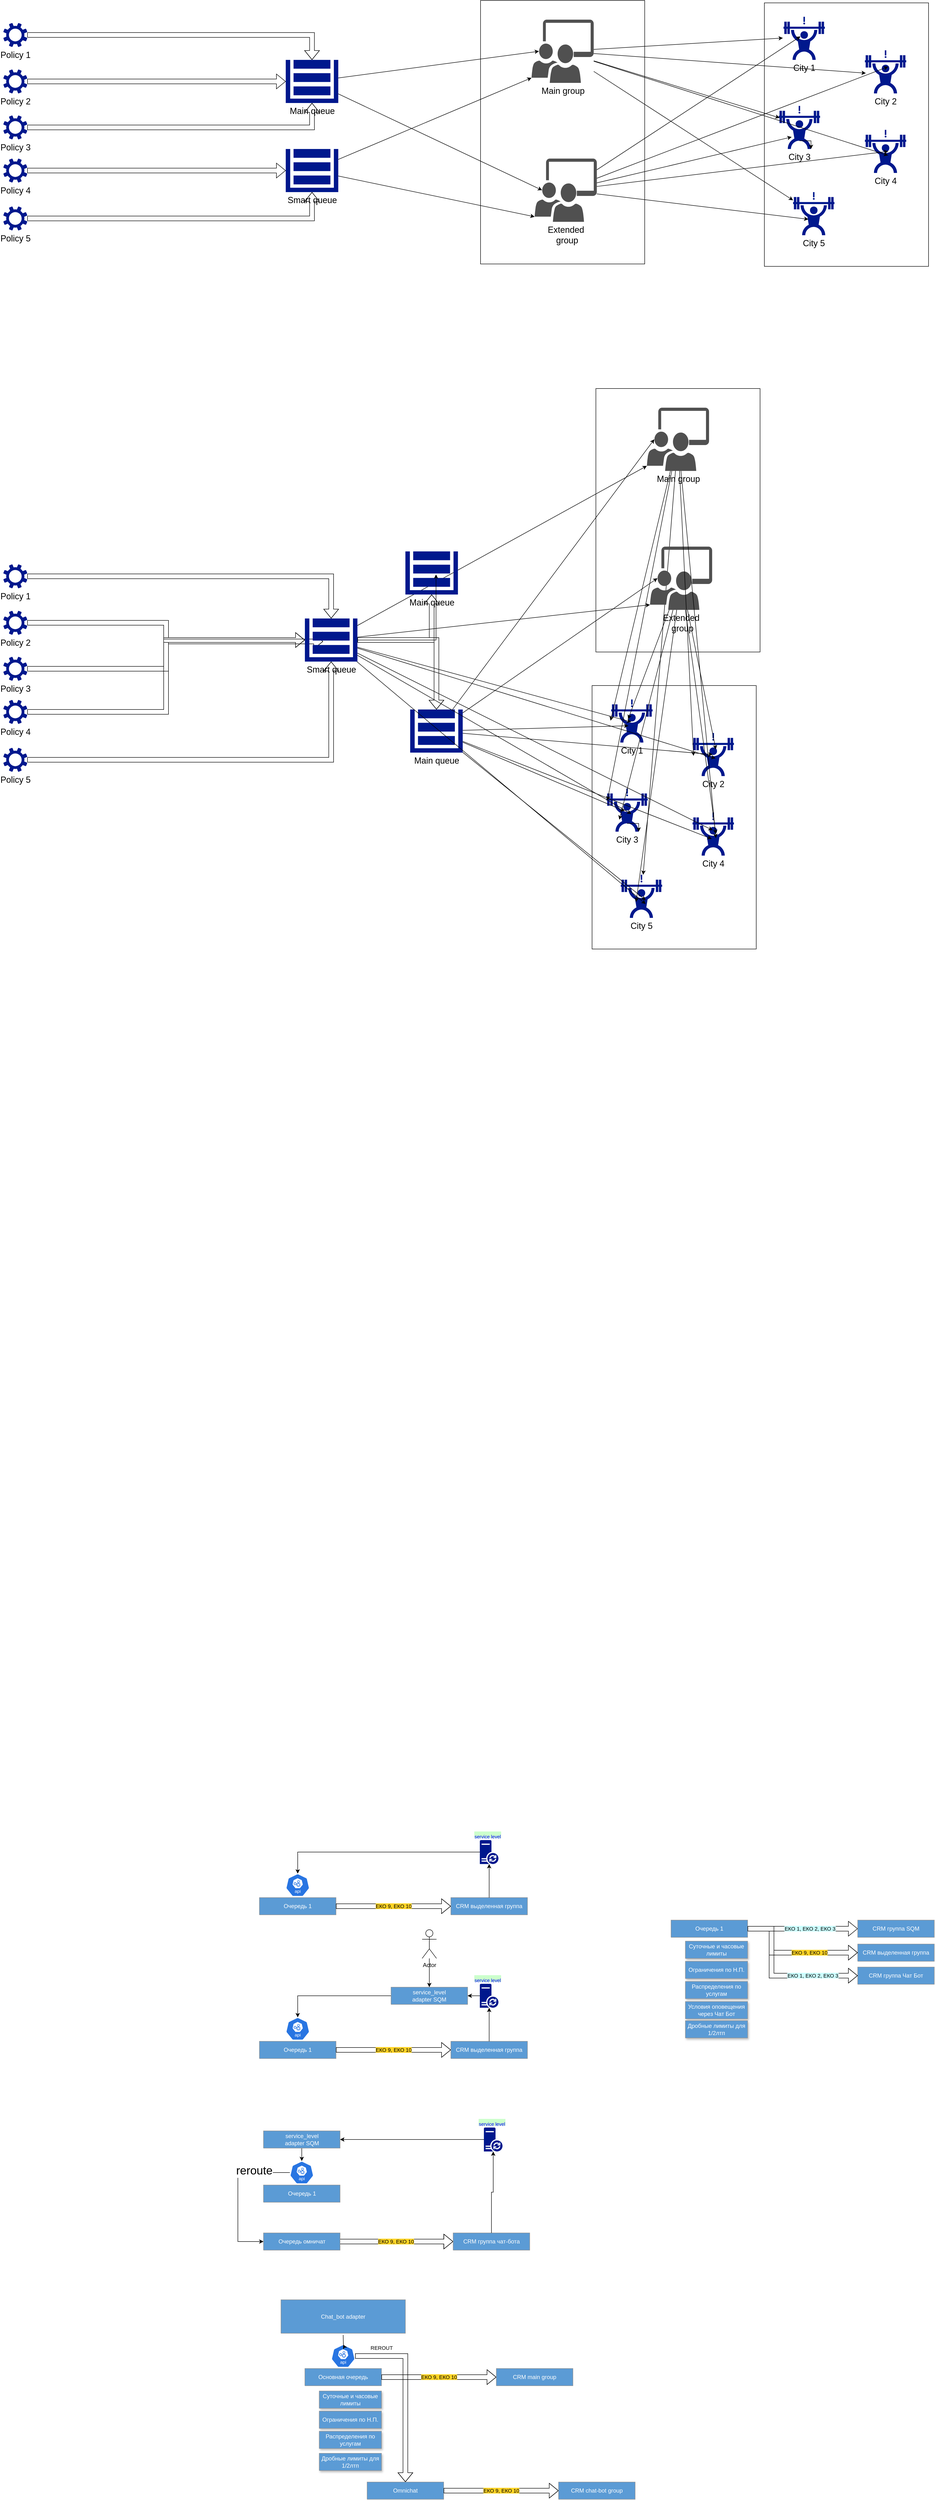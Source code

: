 <mxfile version="24.2.5" type="github">
  <diagram name="Страница-1" id="KRMpJ-E6ySO9Nyk_nFT0">
    <mxGraphModel dx="715" dy="351" grid="1" gridSize="10" guides="1" tooltips="1" connect="1" arrows="1" fold="1" page="1" pageScale="1" pageWidth="827" pageHeight="1169" math="0" shadow="0">
      <root>
        <mxCell id="0" />
        <mxCell id="1" parent="0" />
        <mxCell id="NJ9NiNap1AelAxhbIrzD-14" value="" style="rounded=0;whiteSpace=wrap;html=1;" parent="1" vertex="1">
          <mxGeometry x="1700" y="35" width="343" height="550" as="geometry" />
        </mxCell>
        <mxCell id="NJ9NiNap1AelAxhbIrzD-13" value="" style="rounded=0;whiteSpace=wrap;html=1;" parent="1" vertex="1">
          <mxGeometry x="1107" y="30" width="343" height="550" as="geometry" />
        </mxCell>
        <mxCell id="V7In_6Rf6NqUGrkst2az-36" style="edgeStyle=orthogonalEdgeStyle;rounded=0;orthogonalLoop=1;jettySize=auto;html=1;shape=flexArrow;" parent="1" source="V7In_6Rf6NqUGrkst2az-1" target="V7In_6Rf6NqUGrkst2az-5" edge="1">
          <mxGeometry relative="1" as="geometry" />
        </mxCell>
        <mxCell id="V7In_6Rf6NqUGrkst2az-37" value="&lt;span style=&quot;background-color: rgb(204, 255, 255);&quot;&gt;ЕКО 1, ЕКО 2, ЕКО 3&lt;/span&gt;" style="edgeLabel;html=1;align=center;verticalAlign=middle;resizable=0;points=[];shadow=1;fillColor=#FFD426;strokeColor=#FFD426;" parent="V7In_6Rf6NqUGrkst2az-36" vertex="1" connectable="0">
          <mxGeometry x="0.163" y="-1" relative="1" as="geometry">
            <mxPoint x="-4" y="-1" as="offset" />
          </mxGeometry>
        </mxCell>
        <UserObject label="&lt;div align=&quot;center&quot;&gt;&lt;font color=&quot;#ffffff&quot;&gt;Очередь 1&lt;/font&gt;&lt;br&gt;&lt;/div&gt;" tags="Фон" id="V7In_6Rf6NqUGrkst2az-1">
          <mxCell style="verticalAlign=middle;align=center;overflow=width;vsdxID=1;fillColor=#5b9bd5;gradientColor=none;shape=stencil(nZBLDoAgDERP0z3SIyjew0SURgSD+Lu9kMZoXLhwN9O+tukAlrNpJg1SzDH4QW/URgNYgZTkjA4UkwJUgGXng+6DX1zLfmoymdXo17xh5zmRJ6Q42BWCfc2oJfdAr+Yv+AP9Cb7OJ3H/2JG1HNGz/84klThPVCc=);strokeColor=#939393;points=[[0.5,1,0],[1,0.5,0],[0.5,0,0],[0,0.5,0],[0.5,0.5,0]];labelBackgroundColor=none;rounded=0;html=1;whiteSpace=wrap;" parent="1" vertex="1">
            <mxGeometry x="1505" y="4037" width="160" height="36" as="geometry" />
          </mxCell>
        </UserObject>
        <UserObject label="&lt;font color=&quot;#ffffff&quot;&gt;CRM группа SQM&lt;/font&gt;" tags="Фон" id="V7In_6Rf6NqUGrkst2az-5">
          <mxCell style="verticalAlign=middle;align=center;overflow=width;vsdxID=21;fillColor=#5b9bd5;gradientColor=none;shape=stencil(nZBLDoAgDERP0z3SIyjew0SURgSD+Lu9kMZoXLhwN9O+tukAlrNpJg1SzDH4QW/URgNYgZTkjA4UkwJUgGXng+6DX1zLfmoymdXo17xh5zmRJ6Q42BWCfc2oJfdAr+Yv+AP9Cb7OJ3H/2JG1HNGz/84klThPVCc=);strokeColor=#939393;points=[[0.5,1,0],[1,0.5,0],[0.5,0,0],[0,0.5,0],[0.5,0.5,0]];labelBackgroundColor=none;rounded=0;html=1;whiteSpace=wrap;" parent="1" vertex="1">
            <mxGeometry x="1895" y="4037" width="160" height="36" as="geometry" />
          </mxCell>
        </UserObject>
        <UserObject label="&lt;font color=&quot;#ffffff&quot;&gt;Ограничения по Н.П.&lt;br&gt;&lt;/font&gt;" tags="Фон" id="V7In_6Rf6NqUGrkst2az-30">
          <mxCell style="verticalAlign=middle;align=center;overflow=width;vsdxID=18;fillColor=#5b9bd5;gradientColor=none;shape=stencil(nZBLDoAgDERP0z3SIyjew0SURgSD+Lu9kMZoXLhwN9O+tukAlrNpJg1SzDH4QW/URgNYgZTkjA4UkwJUgGXng+6DX1zLfmoymdXo17xh5zmRJ6Q42BWCfc2oJfdAr+Yv+AP9Cb7OJ3H/2JG1HNGz/84klThPVCc=);strokeColor=#939393;points=[[0.5,1,0],[1,0.5,0],[0.5,0,0],[0,0.5,0],[0.5,0.5,0]];labelBackgroundColor=none;rounded=0;html=1;whiteSpace=wrap;shadow=1;" parent="1" vertex="1">
            <mxGeometry x="1535" y="4123" width="130" height="36" as="geometry" />
          </mxCell>
        </UserObject>
        <UserObject label="&lt;font color=&quot;#ffffff&quot;&gt;Суточные и часовые лимиты&lt;br&gt;&lt;/font&gt;" tags="Фон" id="V7In_6Rf6NqUGrkst2az-31">
          <mxCell style="verticalAlign=middle;align=center;overflow=width;vsdxID=18;fillColor=#5b9bd5;gradientColor=none;shape=stencil(nZBLDoAgDERP0z3SIyjew0SURgSD+Lu9kMZoXLhwN9O+tukAlrNpJg1SzDH4QW/URgNYgZTkjA4UkwJUgGXng+6DX1zLfmoymdXo17xh5zmRJ6Q42BWCfc2oJfdAr+Yv+AP9Cb7OJ3H/2JG1HNGz/84klThPVCc=);strokeColor=#939393;points=[[0.5,1,0],[1,0.5,0],[0.5,0,0],[0,0.5,0],[0.5,0.5,0]];labelBackgroundColor=none;rounded=0;html=1;whiteSpace=wrap;shadow=1;" parent="1" vertex="1">
            <mxGeometry x="1535" y="4081" width="130" height="36" as="geometry" />
          </mxCell>
        </UserObject>
        <UserObject label="&lt;font color=&quot;#ffffff&quot;&gt;Распределения по услугам&lt;br&gt;&lt;/font&gt;" tags="Фон" id="V7In_6Rf6NqUGrkst2az-32">
          <mxCell style="verticalAlign=middle;align=center;overflow=width;vsdxID=18;fillColor=#5b9bd5;gradientColor=none;shape=stencil(nZBLDoAgDERP0z3SIyjew0SURgSD+Lu9kMZoXLhwN9O+tukAlrNpJg1SzDH4QW/URgNYgZTkjA4UkwJUgGXng+6DX1zLfmoymdXo17xh5zmRJ6Q42BWCfc2oJfdAr+Yv+AP9Cb7OJ3H/2JG1HNGz/84klThPVCc=);strokeColor=#939393;points=[[0.5,1,0],[1,0.5,0],[0.5,0,0],[0,0.5,0],[0.5,0.5,0]];labelBackgroundColor=none;rounded=0;html=1;whiteSpace=wrap;shadow=1;" parent="1" vertex="1">
            <mxGeometry x="1535" y="4165" width="130" height="36" as="geometry" />
          </mxCell>
        </UserObject>
        <UserObject label="&lt;font color=&quot;#ffffff&quot;&gt;Условия оповещения через Чат Бот&lt;br&gt;&lt;/font&gt;" tags="Фон" id="V7In_6Rf6NqUGrkst2az-33">
          <mxCell style="verticalAlign=middle;align=center;overflow=width;vsdxID=18;fillColor=#5b9bd5;gradientColor=none;shape=stencil(nZBLDoAgDERP0z3SIyjew0SURgSD+Lu9kMZoXLhwN9O+tukAlrNpJg1SzDH4QW/URgNYgZTkjA4UkwJUgGXng+6DX1zLfmoymdXo17xh5zmRJ6Q42BWCfc2oJfdAr+Yv+AP9Cb7OJ3H/2JG1HNGz/84klThPVCc=);strokeColor=#939393;points=[[0.5,1,0],[1,0.5,0],[0.5,0,0],[0,0.5,0],[0.5,0.5,0]];labelBackgroundColor=none;rounded=0;html=1;whiteSpace=wrap;shadow=1;" parent="1" vertex="1">
            <mxGeometry x="1535" y="4207" width="130" height="36" as="geometry" />
          </mxCell>
        </UserObject>
        <UserObject label="&lt;font color=&quot;#ffffff&quot;&gt;Дробные лимиты для 1/2лтп&lt;br&gt;&lt;/font&gt;" tags="Фон" id="V7In_6Rf6NqUGrkst2az-34">
          <mxCell style="verticalAlign=middle;align=center;overflow=width;vsdxID=18;fillColor=#5b9bd5;gradientColor=none;shape=stencil(nZBLDoAgDERP0z3SIyjew0SURgSD+Lu9kMZoXLhwN9O+tukAlrNpJg1SzDH4QW/URgNYgZTkjA4UkwJUgGXng+6DX1zLfmoymdXo17xh5zmRJ6Q42BWCfc2oJfdAr+Yv+AP9Cb7OJ3H/2JG1HNGz/84klThPVCc=);strokeColor=#939393;points=[[0.5,1,0],[1,0.5,0],[0.5,0,0],[0,0.5,0],[0.5,0.5,0]];labelBackgroundColor=none;rounded=0;html=1;whiteSpace=wrap;shadow=1;" parent="1" vertex="1">
            <mxGeometry x="1535" y="4247" width="130" height="36" as="geometry" />
          </mxCell>
        </UserObject>
        <UserObject label="&lt;font color=&quot;#ffffff&quot;&gt;CRM выделенная группа&lt;br&gt;&lt;/font&gt;" tags="Фон" id="V7In_6Rf6NqUGrkst2az-35">
          <mxCell style="verticalAlign=middle;align=center;overflow=width;vsdxID=21;fillColor=#5b9bd5;gradientColor=none;shape=stencil(nZBLDoAgDERP0z3SIyjew0SURgSD+Lu9kMZoXLhwN9O+tukAlrNpJg1SzDH4QW/URgNYgZTkjA4UkwJUgGXng+6DX1zLfmoymdXo17xh5zmRJ6Q42BWCfc2oJfdAr+Yv+AP9Cb7OJ3H/2JG1HNGz/84klThPVCc=);strokeColor=#939393;points=[[0.5,1,0],[1,0.5,0],[0.5,0,0],[0,0.5,0],[0.5,0.5,0]];labelBackgroundColor=none;rounded=0;html=1;whiteSpace=wrap;" parent="1" vertex="1">
            <mxGeometry x="1895" y="4087" width="160" height="36" as="geometry" />
          </mxCell>
        </UserObject>
        <mxCell id="V7In_6Rf6NqUGrkst2az-38" style="edgeStyle=orthogonalEdgeStyle;rounded=0;orthogonalLoop=1;jettySize=auto;html=1;entryX=0;entryY=0.5;entryDx=0;entryDy=0;entryPerimeter=0;shape=flexArrow;" parent="1" source="V7In_6Rf6NqUGrkst2az-1" target="V7In_6Rf6NqUGrkst2az-35" edge="1">
          <mxGeometry relative="1" as="geometry">
            <Array as="points">
              <mxPoint x="1715" y="4055" />
              <mxPoint x="1715" y="4105" />
            </Array>
          </mxGeometry>
        </mxCell>
        <mxCell id="V7In_6Rf6NqUGrkst2az-39" value="&lt;span style=&quot;background-color: rgb(255, 212, 38);&quot;&gt;ЕКО 9, ЕКО 10&lt;/span&gt;" style="edgeLabel;html=1;align=center;verticalAlign=middle;resizable=0;points=[];" parent="V7In_6Rf6NqUGrkst2az-38" vertex="1" connectable="0">
          <mxGeometry x="0.275" y="-3" relative="1" as="geometry">
            <mxPoint y="-3" as="offset" />
          </mxGeometry>
        </mxCell>
        <UserObject label="&lt;font color=&quot;#ffffff&quot;&gt;CRM группа Чат Бот&lt;br&gt;&lt;/font&gt;" tags="Фон" id="V7In_6Rf6NqUGrkst2az-40">
          <mxCell style="verticalAlign=middle;align=center;overflow=width;vsdxID=21;fillColor=#5b9bd5;gradientColor=none;shape=stencil(nZBLDoAgDERP0z3SIyjew0SURgSD+Lu9kMZoXLhwN9O+tukAlrNpJg1SzDH4QW/URgNYgZTkjA4UkwJUgGXng+6DX1zLfmoymdXo17xh5zmRJ6Q42BWCfc2oJfdAr+Yv+AP9Cb7OJ3H/2JG1HNGz/84klThPVCc=);strokeColor=#939393;points=[[0.5,1,0],[1,0.5,0],[0.5,0,0],[0,0.5,0],[0.5,0.5,0]];labelBackgroundColor=none;rounded=0;html=1;whiteSpace=wrap;" parent="1" vertex="1">
            <mxGeometry x="1895" y="4135" width="160" height="36" as="geometry" />
          </mxCell>
        </UserObject>
        <mxCell id="V7In_6Rf6NqUGrkst2az-42" style="edgeStyle=orthogonalEdgeStyle;rounded=0;orthogonalLoop=1;jettySize=auto;html=1;entryX=0;entryY=0.5;entryDx=0;entryDy=0;entryPerimeter=0;shape=flexArrow;" parent="1" source="V7In_6Rf6NqUGrkst2az-1" target="V7In_6Rf6NqUGrkst2az-40" edge="1">
          <mxGeometry relative="1" as="geometry">
            <Array as="points">
              <mxPoint x="1715" y="4055" />
              <mxPoint x="1715" y="4153" />
            </Array>
          </mxGeometry>
        </mxCell>
        <mxCell id="V7In_6Rf6NqUGrkst2az-43" value="&lt;span style=&quot;background-color: rgb(204, 255, 255);&quot;&gt;ЕКО 1, ЕКО 2, ЕКО 3&lt;/span&gt;" style="edgeLabel;html=1;align=center;verticalAlign=middle;resizable=0;points=[];" parent="V7In_6Rf6NqUGrkst2az-42" vertex="1" connectable="0">
          <mxGeometry x="0.344" relative="1" as="geometry">
            <mxPoint x="13" as="offset" />
          </mxGeometry>
        </mxCell>
        <UserObject label="&lt;div align=&quot;center&quot;&gt;&lt;font color=&quot;#ffffff&quot;&gt;Очередь 1&lt;/font&gt;&lt;br&gt;&lt;/div&gt;" tags="Фон" id="V7In_6Rf6NqUGrkst2az-45">
          <mxCell style="verticalAlign=middle;align=center;overflow=width;vsdxID=1;fillColor=#5b9bd5;gradientColor=none;shape=stencil(nZBLDoAgDERP0z3SIyjew0SURgSD+Lu9kMZoXLhwN9O+tukAlrNpJg1SzDH4QW/URgNYgZTkjA4UkwJUgGXng+6DX1zLfmoymdXo17xh5zmRJ6Q42BWCfc2oJfdAr+Yv+AP9Cb7OJ3H/2JG1HNGz/84klThPVCc=);strokeColor=#939393;points=[[0.5,1,0],[1,0.5,0],[0.5,0,0],[0,0.5,0],[0.5,0.5,0]];labelBackgroundColor=none;rounded=0;html=1;whiteSpace=wrap;" parent="1" vertex="1">
            <mxGeometry x="645" y="3990" width="160" height="36" as="geometry" />
          </mxCell>
        </UserObject>
        <mxCell id="V7In_6Rf6NqUGrkst2az-46" style="edgeStyle=orthogonalEdgeStyle;rounded=0;orthogonalLoop=1;jettySize=auto;html=1;entryX=0;entryY=0.5;entryDx=0;entryDy=0;entryPerimeter=0;shape=flexArrow;" parent="1" source="V7In_6Rf6NqUGrkst2az-45" target="V7In_6Rf6NqUGrkst2az-48" edge="1">
          <mxGeometry relative="1" as="geometry">
            <Array as="points">
              <mxPoint x="965" y="4008" />
              <mxPoint x="965" y="4008" />
            </Array>
          </mxGeometry>
        </mxCell>
        <mxCell id="V7In_6Rf6NqUGrkst2az-47" value="&lt;span style=&quot;background-color: rgb(255, 212, 38);&quot;&gt;ЕКО 9, ЕКО 10&lt;/span&gt;" style="edgeLabel;html=1;align=center;verticalAlign=middle;resizable=0;points=[];" parent="V7In_6Rf6NqUGrkst2az-46" vertex="1" connectable="0">
          <mxGeometry x="0.275" y="-3" relative="1" as="geometry">
            <mxPoint x="-33" y="-3" as="offset" />
          </mxGeometry>
        </mxCell>
        <UserObject label="&lt;font color=&quot;#ffffff&quot;&gt;CRM выделенная группа&lt;br&gt;&lt;/font&gt;" tags="Фон" id="V7In_6Rf6NqUGrkst2az-48">
          <mxCell style="verticalAlign=middle;align=center;overflow=width;vsdxID=21;fillColor=#5b9bd5;gradientColor=none;shape=stencil(nZBLDoAgDERP0z3SIyjew0SURgSD+Lu9kMZoXLhwN9O+tukAlrNpJg1SzDH4QW/URgNYgZTkjA4UkwJUgGXng+6DX1zLfmoymdXo17xh5zmRJ6Q42BWCfc2oJfdAr+Yv+AP9Cb7OJ3H/2JG1HNGz/84klThPVCc=);strokeColor=#939393;points=[[0.5,1,0],[1,0.5,0],[0.5,0,0],[0,0.5,0],[0.5,0.5,0]];labelBackgroundColor=none;rounded=0;html=1;whiteSpace=wrap;" parent="1" vertex="1">
            <mxGeometry x="1045" y="3990" width="160" height="36" as="geometry" />
          </mxCell>
        </UserObject>
        <mxCell id="V7In_6Rf6NqUGrkst2az-49" value="" style="sketch=0;aspect=fixed;pointerEvents=1;shadow=0;dashed=0;html=1;strokeColor=none;labelPosition=center;verticalLabelPosition=bottom;verticalAlign=top;align=right;fillColor=#00188D;shape=mxgraph.mscae.enterprise.database_synchronization" parent="1" vertex="1">
          <mxGeometry x="1105.5" y="3870" width="39" height="50" as="geometry" />
        </mxCell>
        <mxCell id="V7In_6Rf6NqUGrkst2az-51" style="edgeStyle=orthogonalEdgeStyle;rounded=0;orthogonalLoop=1;jettySize=auto;html=1;entryX=0.5;entryY=1;entryDx=0;entryDy=0;entryPerimeter=0;" parent="1" source="V7In_6Rf6NqUGrkst2az-48" target="V7In_6Rf6NqUGrkst2az-49" edge="1">
          <mxGeometry relative="1" as="geometry" />
        </mxCell>
        <mxCell id="V7In_6Rf6NqUGrkst2az-52" value="&lt;div align=&quot;right&quot;&gt;&lt;font style=&quot;background-color: rgb(204, 255, 204);&quot; color=&quot;#0000ff&quot;&gt;&lt;sub&gt;service level&lt;/sub&gt;&lt;/font&gt;&lt;/div&gt;" style="text;html=1;strokeColor=none;fillColor=none;align=center;verticalAlign=middle;whiteSpace=wrap;rounded=0;" parent="1" vertex="1">
          <mxGeometry x="1092" y="3850" width="60" height="20" as="geometry" />
        </mxCell>
        <mxCell id="V7In_6Rf6NqUGrkst2az-53" value="" style="aspect=fixed;sketch=0;html=1;dashed=0;whitespace=wrap;fillColor=#2875E2;strokeColor=#ffffff;points=[[0.005,0.63,0],[0.1,0.2,0],[0.9,0.2,0],[0.5,0,0],[0.995,0.63,0],[0.72,0.99,0],[0.5,1,0],[0.28,0.99,0]];shape=mxgraph.kubernetes.icon2;kubernetesLabel=1;prIcon=api" parent="1" vertex="1">
          <mxGeometry x="700" y="3940" width="50" height="48" as="geometry" />
        </mxCell>
        <mxCell id="V7In_6Rf6NqUGrkst2az-55" style="edgeStyle=orthogonalEdgeStyle;rounded=0;orthogonalLoop=1;jettySize=auto;html=1;entryX=0.5;entryY=0;entryDx=0;entryDy=0;entryPerimeter=0;" parent="1" source="V7In_6Rf6NqUGrkst2az-49" target="V7In_6Rf6NqUGrkst2az-53" edge="1">
          <mxGeometry relative="1" as="geometry" />
        </mxCell>
        <UserObject label="&lt;div align=&quot;center&quot;&gt;&lt;font color=&quot;#ffffff&quot;&gt;Очередь 1&lt;/font&gt;&lt;br&gt;&lt;/div&gt;" tags="Фон" id="V7In_6Rf6NqUGrkst2az-56">
          <mxCell style="verticalAlign=middle;align=center;overflow=width;vsdxID=1;fillColor=#5b9bd5;gradientColor=none;shape=stencil(nZBLDoAgDERP0z3SIyjew0SURgSD+Lu9kMZoXLhwN9O+tukAlrNpJg1SzDH4QW/URgNYgZTkjA4UkwJUgGXng+6DX1zLfmoymdXo17xh5zmRJ6Q42BWCfc2oJfdAr+Yv+AP9Cb7OJ3H/2JG1HNGz/84klThPVCc=);strokeColor=#939393;points=[[0.5,1,0],[1,0.5,0],[0.5,0,0],[0,0.5,0],[0.5,0.5,0]];labelBackgroundColor=none;rounded=0;html=1;whiteSpace=wrap;" parent="1" vertex="1">
            <mxGeometry x="645" y="4290" width="160" height="36" as="geometry" />
          </mxCell>
        </UserObject>
        <mxCell id="V7In_6Rf6NqUGrkst2az-57" style="edgeStyle=orthogonalEdgeStyle;rounded=0;orthogonalLoop=1;jettySize=auto;html=1;entryX=0;entryY=0.5;entryDx=0;entryDy=0;entryPerimeter=0;shape=flexArrow;" parent="1" source="V7In_6Rf6NqUGrkst2az-56" target="V7In_6Rf6NqUGrkst2az-59" edge="1">
          <mxGeometry relative="1" as="geometry">
            <Array as="points">
              <mxPoint x="965" y="4308" />
              <mxPoint x="965" y="4308" />
            </Array>
          </mxGeometry>
        </mxCell>
        <mxCell id="V7In_6Rf6NqUGrkst2az-58" value="&lt;span style=&quot;background-color: rgb(255, 212, 38);&quot;&gt;ЕКО 9, ЕКО 10&lt;/span&gt;" style="edgeLabel;html=1;align=center;verticalAlign=middle;resizable=0;points=[];" parent="V7In_6Rf6NqUGrkst2az-57" vertex="1" connectable="0">
          <mxGeometry x="0.275" y="-3" relative="1" as="geometry">
            <mxPoint x="-33" y="-3" as="offset" />
          </mxGeometry>
        </mxCell>
        <UserObject label="&lt;font color=&quot;#ffffff&quot;&gt;CRM выделенная группа&lt;br&gt;&lt;/font&gt;" tags="Фон" id="V7In_6Rf6NqUGrkst2az-59">
          <mxCell style="verticalAlign=middle;align=center;overflow=width;vsdxID=21;fillColor=#5b9bd5;gradientColor=none;shape=stencil(nZBLDoAgDERP0z3SIyjew0SURgSD+Lu9kMZoXLhwN9O+tukAlrNpJg1SzDH4QW/URgNYgZTkjA4UkwJUgGXng+6DX1zLfmoymdXo17xh5zmRJ6Q42BWCfc2oJfdAr+Yv+AP9Cb7OJ3H/2JG1HNGz/84klThPVCc=);strokeColor=#939393;points=[[0.5,1,0],[1,0.5,0],[0.5,0,0],[0,0.5,0],[0.5,0.5,0]];labelBackgroundColor=none;rounded=0;html=1;whiteSpace=wrap;" parent="1" vertex="1">
            <mxGeometry x="1045" y="4290" width="160" height="36" as="geometry" />
          </mxCell>
        </UserObject>
        <mxCell id="V7In_6Rf6NqUGrkst2az-60" value="" style="sketch=0;aspect=fixed;pointerEvents=1;shadow=0;dashed=0;html=1;strokeColor=none;labelPosition=center;verticalLabelPosition=bottom;verticalAlign=top;align=right;fillColor=#00188D;shape=mxgraph.mscae.enterprise.database_synchronization" parent="1" vertex="1">
          <mxGeometry x="1105.5" y="4170" width="39" height="50" as="geometry" />
        </mxCell>
        <mxCell id="V7In_6Rf6NqUGrkst2az-61" style="edgeStyle=orthogonalEdgeStyle;rounded=0;orthogonalLoop=1;jettySize=auto;html=1;entryX=0.5;entryY=1;entryDx=0;entryDy=0;entryPerimeter=0;" parent="1" source="V7In_6Rf6NqUGrkst2az-59" target="V7In_6Rf6NqUGrkst2az-60" edge="1">
          <mxGeometry relative="1" as="geometry" />
        </mxCell>
        <mxCell id="V7In_6Rf6NqUGrkst2az-62" value="&lt;div align=&quot;right&quot;&gt;&lt;font style=&quot;background-color: rgb(204, 255, 204);&quot; color=&quot;#0000ff&quot;&gt;&lt;sub&gt;service level&lt;/sub&gt;&lt;/font&gt;&lt;/div&gt;" style="text;html=1;strokeColor=none;fillColor=none;align=center;verticalAlign=middle;whiteSpace=wrap;rounded=0;" parent="1" vertex="1">
          <mxGeometry x="1092" y="4150" width="60" height="20" as="geometry" />
        </mxCell>
        <mxCell id="V7In_6Rf6NqUGrkst2az-63" value="" style="aspect=fixed;sketch=0;html=1;dashed=0;whitespace=wrap;fillColor=#2875E2;strokeColor=#ffffff;points=[[0.005,0.63,0],[0.1,0.2,0],[0.9,0.2,0],[0.5,0,0],[0.995,0.63,0],[0.72,0.99,0],[0.5,1,0],[0.28,0.99,0]];shape=mxgraph.kubernetes.icon2;kubernetesLabel=1;prIcon=api" parent="1" vertex="1">
          <mxGeometry x="700" y="4240" width="50" height="48" as="geometry" />
        </mxCell>
        <mxCell id="V7In_6Rf6NqUGrkst2az-70" value="" style="edgeStyle=orthogonalEdgeStyle;rounded=0;orthogonalLoop=1;jettySize=auto;html=1;" parent="1" source="V7In_6Rf6NqUGrkst2az-68" target="V7In_6Rf6NqUGrkst2az-63" edge="1">
          <mxGeometry relative="1" as="geometry" />
        </mxCell>
        <UserObject label="&lt;font color=&quot;#ffffff&quot;&gt;service_level&lt;br&gt;adapter SQM&lt;br&gt;&lt;/font&gt;" tags="Фон" id="V7In_6Rf6NqUGrkst2az-68">
          <mxCell style="verticalAlign=middle;align=center;overflow=width;vsdxID=1;fillColor=#5b9bd5;gradientColor=none;shape=stencil(nZBLDoAgDERP0z3SIyjew0SURgSD+Lu9kMZoXLhwN9O+tukAlrNpJg1SzDH4QW/URgNYgZTkjA4UkwJUgGXng+6DX1zLfmoymdXo17xh5zmRJ6Q42BWCfc2oJfdAr+Yv+AP9Cb7OJ3H/2JG1HNGz/84klThPVCc=);strokeColor=#939393;points=[[0.5,1,0],[1,0.5,0],[0.5,0,0],[0,0.5,0],[0.5,0.5,0]];labelBackgroundColor=none;rounded=0;html=1;whiteSpace=wrap;" parent="1" vertex="1">
            <mxGeometry x="920" y="4177" width="160" height="36" as="geometry" />
          </mxCell>
        </UserObject>
        <mxCell id="V7In_6Rf6NqUGrkst2az-69" style="edgeStyle=orthogonalEdgeStyle;rounded=0;orthogonalLoop=1;jettySize=auto;html=1;entryX=1;entryY=0.5;entryDx=0;entryDy=0;entryPerimeter=0;" parent="1" source="V7In_6Rf6NqUGrkst2az-60" target="V7In_6Rf6NqUGrkst2az-68" edge="1">
          <mxGeometry relative="1" as="geometry" />
        </mxCell>
        <UserObject label="&lt;div align=&quot;center&quot;&gt;&lt;font color=&quot;#ffffff&quot;&gt;Основная очередь&lt;/font&gt;&lt;br&gt;&lt;/div&gt;" tags="Фон" id="V7In_6Rf6NqUGrkst2az-71">
          <mxCell style="verticalAlign=middle;align=center;overflow=width;vsdxID=1;fillColor=#5b9bd5;gradientColor=none;shape=stencil(nZBLDoAgDERP0z3SIyjew0SURgSD+Lu9kMZoXLhwN9O+tukAlrNpJg1SzDH4QW/URgNYgZTkjA4UkwJUgGXng+6DX1zLfmoymdXo17xh5zmRJ6Q42BWCfc2oJfdAr+Yv+AP9Cb7OJ3H/2JG1HNGz/84klThPVCc=);strokeColor=#939393;points=[[0.5,1,0],[1,0.5,0],[0.5,0,0],[0,0.5,0],[0.5,0.5,0]];labelBackgroundColor=none;rounded=0;html=1;whiteSpace=wrap;" parent="1" vertex="1">
            <mxGeometry x="740" y="4973" width="160" height="36" as="geometry" />
          </mxCell>
        </UserObject>
        <mxCell id="V7In_6Rf6NqUGrkst2az-72" style="edgeStyle=orthogonalEdgeStyle;rounded=0;orthogonalLoop=1;jettySize=auto;html=1;entryX=0;entryY=0.5;entryDx=0;entryDy=0;entryPerimeter=0;shape=flexArrow;" parent="1" source="V7In_6Rf6NqUGrkst2az-71" target="V7In_6Rf6NqUGrkst2az-74" edge="1">
          <mxGeometry relative="1" as="geometry">
            <Array as="points">
              <mxPoint x="1060" y="4991" />
              <mxPoint x="1060" y="4991" />
            </Array>
          </mxGeometry>
        </mxCell>
        <mxCell id="V7In_6Rf6NqUGrkst2az-73" value="&lt;span style=&quot;background-color: rgb(255, 212, 38);&quot;&gt;ЕКО 9, ЕКО 10&lt;/span&gt;" style="edgeLabel;html=1;align=center;verticalAlign=middle;resizable=0;points=[];" parent="V7In_6Rf6NqUGrkst2az-72" vertex="1" connectable="0">
          <mxGeometry x="0.275" y="-3" relative="1" as="geometry">
            <mxPoint x="-33" y="-3" as="offset" />
          </mxGeometry>
        </mxCell>
        <UserObject label="&lt;font color=&quot;#ffffff&quot;&gt;CRM main group&lt;br&gt;&lt;/font&gt;" tags="Фон" id="V7In_6Rf6NqUGrkst2az-74">
          <mxCell style="verticalAlign=middle;align=center;overflow=width;vsdxID=21;fillColor=#5b9bd5;gradientColor=none;shape=stencil(nZBLDoAgDERP0z3SIyjew0SURgSD+Lu9kMZoXLhwN9O+tukAlrNpJg1SzDH4QW/URgNYgZTkjA4UkwJUgGXng+6DX1zLfmoymdXo17xh5zmRJ6Q42BWCfc2oJfdAr+Yv+AP9Cb7OJ3H/2JG1HNGz/84klThPVCc=);strokeColor=#939393;points=[[0.5,1,0],[1,0.5,0],[0.5,0,0],[0,0.5,0],[0.5,0.5,0]];labelBackgroundColor=none;rounded=0;html=1;whiteSpace=wrap;" parent="1" vertex="1">
            <mxGeometry x="1140" y="4973" width="160" height="36" as="geometry" />
          </mxCell>
        </UserObject>
        <mxCell id="NJ9NiNap1AelAxhbIrzD-113" style="edgeStyle=orthogonalEdgeStyle;rounded=0;orthogonalLoop=1;jettySize=auto;html=1;shape=flexArrow;" parent="1" source="V7In_6Rf6NqUGrkst2az-78" target="NJ9NiNap1AelAxhbIrzD-109" edge="1">
          <mxGeometry relative="1" as="geometry" />
        </mxCell>
        <mxCell id="NJ9NiNap1AelAxhbIrzD-114" value="REROUT" style="edgeLabel;html=1;align=center;verticalAlign=middle;resizable=0;points=[];" parent="NJ9NiNap1AelAxhbIrzD-113" vertex="1" connectable="0">
          <mxGeometry x="-0.559" y="-6" relative="1" as="geometry">
            <mxPoint x="-26" y="-23" as="offset" />
          </mxGeometry>
        </mxCell>
        <mxCell id="V7In_6Rf6NqUGrkst2az-78" value="" style="aspect=fixed;sketch=0;html=1;dashed=0;whitespace=wrap;fillColor=#2875E2;strokeColor=#ffffff;points=[[0.005,0.63,0],[0.1,0.2,0],[0.9,0.2,0],[0.5,0,0],[0.995,0.63,0],[0.72,0.99,0],[0.5,1,0],[0.28,0.99,0]];shape=mxgraph.kubernetes.icon2;kubernetesLabel=1;prIcon=api" parent="1" vertex="1">
          <mxGeometry x="795" y="4923" width="50" height="48" as="geometry" />
        </mxCell>
        <mxCell id="V7In_6Rf6NqUGrkst2az-83" value="" style="edgeStyle=orthogonalEdgeStyle;rounded=0;orthogonalLoop=1;jettySize=auto;html=1;" parent="1" target="V7In_6Rf6NqUGrkst2az-78" edge="1">
          <mxGeometry relative="1" as="geometry">
            <mxPoint x="820" y="4903" as="sourcePoint" />
          </mxGeometry>
        </mxCell>
        <UserObject label="&lt;font color=&quot;#ffffff&quot;&gt;Chat_bot adapter&lt;/font&gt;" tags="Фон" id="V7In_6Rf6NqUGrkst2az-87">
          <mxCell style="verticalAlign=middle;align=center;overflow=width;vsdxID=1;fillColor=#5b9bd5;gradientColor=none;shape=stencil(nZBLDoAgDERP0z3SIyjew0SURgSD+Lu9kMZoXLhwN9O+tukAlrNpJg1SzDH4QW/URgNYgZTkjA4UkwJUgGXng+6DX1zLfmoymdXo17xh5zmRJ6Q42BWCfc2oJfdAr+Yv+AP9Cb7OJ3H/2JG1HNGz/84klThPVCc=);strokeColor=#939393;points=[[0.5,1,0],[1,0.5,0],[0.5,0,0],[0,0.5,0],[0.5,0.5,0]];labelBackgroundColor=none;rounded=0;html=1;whiteSpace=wrap;" parent="1" vertex="1">
            <mxGeometry x="690" y="4829.5" width="260" height="70" as="geometry" />
          </mxCell>
        </UserObject>
        <mxCell id="NJ9NiNap1AelAxhbIrzD-1" value="&lt;font style=&quot;font-size: 18px;&quot;&gt;Policy 1&lt;/font&gt;" style="sketch=0;aspect=fixed;pointerEvents=1;shadow=0;dashed=0;html=1;strokeColor=none;labelPosition=center;verticalLabelPosition=bottom;verticalAlign=top;align=center;fillColor=#00188D;shape=mxgraph.mscae.enterprise.settings" parent="1" vertex="1">
          <mxGeometry x="110" y="77" width="50" height="50" as="geometry" />
        </mxCell>
        <mxCell id="NJ9NiNap1AelAxhbIrzD-29" style="edgeStyle=orthogonalEdgeStyle;rounded=0;orthogonalLoop=1;jettySize=auto;html=1;shape=flexArrow;" parent="1" source="NJ9NiNap1AelAxhbIrzD-2" target="NJ9NiNap1AelAxhbIrzD-8" edge="1">
          <mxGeometry relative="1" as="geometry" />
        </mxCell>
        <mxCell id="NJ9NiNap1AelAxhbIrzD-2" value="&lt;font style=&quot;font-size: 18px;&quot;&gt;Policy 2&lt;/font&gt;" style="sketch=0;aspect=fixed;pointerEvents=1;shadow=0;dashed=0;html=1;strokeColor=none;labelPosition=center;verticalLabelPosition=bottom;verticalAlign=top;align=center;fillColor=#00188D;shape=mxgraph.mscae.enterprise.settings" parent="1" vertex="1">
          <mxGeometry x="110" y="174" width="50" height="50" as="geometry" />
        </mxCell>
        <mxCell id="NJ9NiNap1AelAxhbIrzD-3" value="&lt;font style=&quot;font-size: 18px;&quot;&gt;Policy 3&lt;/font&gt;" style="sketch=0;aspect=fixed;pointerEvents=1;shadow=0;dashed=0;html=1;strokeColor=none;labelPosition=center;verticalLabelPosition=bottom;verticalAlign=top;align=center;fillColor=#00188D;shape=mxgraph.mscae.enterprise.settings" parent="1" vertex="1">
          <mxGeometry x="110" y="270" width="50" height="50" as="geometry" />
        </mxCell>
        <mxCell id="NJ9NiNap1AelAxhbIrzD-4" value="&lt;font style=&quot;font-size: 18px;&quot;&gt;Policy 4&lt;/font&gt;" style="sketch=0;aspect=fixed;pointerEvents=1;shadow=0;dashed=0;html=1;strokeColor=none;labelPosition=center;verticalLabelPosition=bottom;verticalAlign=top;align=center;fillColor=#00188D;shape=mxgraph.mscae.enterprise.settings" parent="1" vertex="1">
          <mxGeometry x="110" y="360" width="50" height="50" as="geometry" />
        </mxCell>
        <mxCell id="NJ9NiNap1AelAxhbIrzD-5" value="&lt;font style=&quot;font-size: 18px;&quot;&gt;Policy 5&lt;/font&gt;" style="sketch=0;aspect=fixed;pointerEvents=1;shadow=0;dashed=0;html=1;strokeColor=none;labelPosition=center;verticalLabelPosition=bottom;verticalAlign=top;align=center;fillColor=#00188D;shape=mxgraph.mscae.enterprise.settings" parent="1" vertex="1">
          <mxGeometry x="110" y="460" width="50" height="50" as="geometry" />
        </mxCell>
        <mxCell id="NJ9NiNap1AelAxhbIrzD-8" value="&lt;font style=&quot;font-size: 18px;&quot;&gt;Main queue&lt;/font&gt;" style="sketch=0;aspect=fixed;pointerEvents=1;shadow=0;dashed=0;html=1;strokeColor=none;labelPosition=center;verticalLabelPosition=bottom;verticalAlign=top;align=center;fillColor=#00188D;shape=mxgraph.mscae.enterprise.storage" parent="1" vertex="1">
          <mxGeometry x="700" y="154" width="109.76" height="90" as="geometry" />
        </mxCell>
        <mxCell id="NJ9NiNap1AelAxhbIrzD-9" value="&lt;font style=&quot;font-size: 18px;&quot;&gt;Smart queue&lt;/font&gt;" style="sketch=0;aspect=fixed;pointerEvents=1;shadow=0;dashed=0;html=1;strokeColor=none;labelPosition=center;verticalLabelPosition=bottom;verticalAlign=top;align=center;fillColor=#00188D;shape=mxgraph.mscae.enterprise.storage" parent="1" vertex="1">
          <mxGeometry x="700" y="340" width="109.76" height="90" as="geometry" />
        </mxCell>
        <mxCell id="NJ9NiNap1AelAxhbIrzD-11" value="&lt;div&gt;&lt;font style=&quot;font-size: 18px;&quot;&gt;City 1&lt;/font&gt;&lt;/div&gt;&lt;div&gt;&lt;font style=&quot;font-size: 18px;&quot;&gt;&lt;br&gt;&lt;/font&gt;&lt;/div&gt;" style="sketch=0;aspect=fixed;pointerEvents=1;shadow=0;dashed=0;html=1;strokeColor=none;labelPosition=center;verticalLabelPosition=bottom;verticalAlign=top;align=center;fillColor=#00188D;shape=mxgraph.mscae.enterprise.load_testing" parent="1" vertex="1">
          <mxGeometry x="1740" y="64" width="86.4" height="90" as="geometry" />
        </mxCell>
        <mxCell id="NJ9NiNap1AelAxhbIrzD-42" style="rounded=0;orthogonalLoop=1;jettySize=auto;html=1;" parent="1" source="NJ9NiNap1AelAxhbIrzD-17" target="NJ9NiNap1AelAxhbIrzD-24" edge="1">
          <mxGeometry relative="1" as="geometry" />
        </mxCell>
        <mxCell id="NJ9NiNap1AelAxhbIrzD-17" value="&lt;font style=&quot;font-size: 18px;&quot;&gt;Main group&lt;/font&gt;" style="sketch=0;pointerEvents=1;shadow=0;dashed=0;html=1;strokeColor=none;labelPosition=center;verticalLabelPosition=bottom;verticalAlign=top;align=center;fillColor=#505050;shape=mxgraph.mscae.intune.groups" parent="1" vertex="1">
          <mxGeometry x="1213.5" y="70" width="130" height="132" as="geometry" />
        </mxCell>
        <mxCell id="NJ9NiNap1AelAxhbIrzD-18" value="&lt;div&gt;&lt;font style=&quot;font-size: 18px;&quot;&gt;Extended&lt;/font&gt;&lt;/div&gt;&lt;div&gt;&lt;font style=&quot;font-size: 18px;&quot;&gt;&amp;nbsp;group&lt;/font&gt;&lt;/div&gt;" style="sketch=0;pointerEvents=1;shadow=0;dashed=0;html=1;strokeColor=none;labelPosition=center;verticalLabelPosition=bottom;verticalAlign=top;align=center;fillColor=#505050;shape=mxgraph.mscae.intune.groups" parent="1" vertex="1">
          <mxGeometry x="1220" y="360" width="130" height="132" as="geometry" />
        </mxCell>
        <mxCell id="NJ9NiNap1AelAxhbIrzD-19" value="&lt;font style=&quot;font-size: 18px;&quot;&gt;City 2&lt;br&gt;&lt;/font&gt;" style="sketch=0;aspect=fixed;pointerEvents=1;shadow=0;dashed=0;html=1;strokeColor=none;labelPosition=center;verticalLabelPosition=bottom;verticalAlign=top;align=center;fillColor=#00188D;shape=mxgraph.mscae.enterprise.load_testing" parent="1" vertex="1">
          <mxGeometry x="1910" y="134" width="86.4" height="90" as="geometry" />
        </mxCell>
        <mxCell id="NJ9NiNap1AelAxhbIrzD-20" value="&lt;font style=&quot;font-size: 18px;&quot;&gt;City 3&lt;/font&gt;" style="sketch=0;aspect=fixed;pointerEvents=1;shadow=0;dashed=0;html=1;strokeColor=none;labelPosition=center;verticalLabelPosition=bottom;verticalAlign=top;align=center;fillColor=#00188D;shape=mxgraph.mscae.enterprise.load_testing" parent="1" vertex="1">
          <mxGeometry x="1730" y="250" width="86.4" height="90" as="geometry" />
        </mxCell>
        <mxCell id="NJ9NiNap1AelAxhbIrzD-21" value="&lt;font style=&quot;font-size: 18px;&quot;&gt;City 4&lt;br&gt;&lt;/font&gt;" style="sketch=0;aspect=fixed;pointerEvents=1;shadow=0;dashed=0;html=1;strokeColor=none;labelPosition=center;verticalLabelPosition=bottom;verticalAlign=top;align=center;fillColor=#00188D;shape=mxgraph.mscae.enterprise.load_testing" parent="1" vertex="1">
          <mxGeometry x="1910" y="300" width="86.4" height="90" as="geometry" />
        </mxCell>
        <mxCell id="NJ9NiNap1AelAxhbIrzD-24" value="&lt;font style=&quot;font-size: 18px;&quot;&gt;City 5&lt;/font&gt;" style="sketch=0;aspect=fixed;pointerEvents=1;shadow=0;dashed=0;html=1;strokeColor=none;labelPosition=center;verticalLabelPosition=bottom;verticalAlign=top;align=center;fillColor=#00188D;shape=mxgraph.mscae.enterprise.load_testing" parent="1" vertex="1">
          <mxGeometry x="1760" y="430" width="86.4" height="90" as="geometry" />
        </mxCell>
        <mxCell id="NJ9NiNap1AelAxhbIrzD-27" style="edgeStyle=orthogonalEdgeStyle;rounded=0;orthogonalLoop=1;jettySize=auto;html=1;exitX=0.5;exitY=0.81;exitDx=0;exitDy=0;exitPerimeter=0;entryX=0.78;entryY=1;entryDx=0;entryDy=0;entryPerimeter=0;" parent="1" source="NJ9NiNap1AelAxhbIrzD-20" target="NJ9NiNap1AelAxhbIrzD-20" edge="1">
          <mxGeometry relative="1" as="geometry" />
        </mxCell>
        <mxCell id="NJ9NiNap1AelAxhbIrzD-30" style="edgeStyle=orthogonalEdgeStyle;rounded=0;orthogonalLoop=1;jettySize=auto;html=1;entryX=0.5;entryY=0;entryDx=0;entryDy=0;entryPerimeter=0;shape=flexArrow;" parent="1" source="NJ9NiNap1AelAxhbIrzD-1" target="NJ9NiNap1AelAxhbIrzD-8" edge="1">
          <mxGeometry relative="1" as="geometry" />
        </mxCell>
        <mxCell id="NJ9NiNap1AelAxhbIrzD-31" style="edgeStyle=orthogonalEdgeStyle;rounded=0;orthogonalLoop=1;jettySize=auto;html=1;entryX=0.5;entryY=1;entryDx=0;entryDy=0;entryPerimeter=0;shape=flexArrow;" parent="1" source="NJ9NiNap1AelAxhbIrzD-3" target="NJ9NiNap1AelAxhbIrzD-8" edge="1">
          <mxGeometry relative="1" as="geometry" />
        </mxCell>
        <mxCell id="NJ9NiNap1AelAxhbIrzD-32" style="edgeStyle=orthogonalEdgeStyle;rounded=0;orthogonalLoop=1;jettySize=auto;html=1;entryX=0;entryY=0.5;entryDx=0;entryDy=0;entryPerimeter=0;shape=flexArrow;" parent="1" source="NJ9NiNap1AelAxhbIrzD-4" target="NJ9NiNap1AelAxhbIrzD-9" edge="1">
          <mxGeometry relative="1" as="geometry" />
        </mxCell>
        <mxCell id="NJ9NiNap1AelAxhbIrzD-33" style="edgeStyle=orthogonalEdgeStyle;rounded=0;orthogonalLoop=1;jettySize=auto;html=1;entryX=0.5;entryY=1;entryDx=0;entryDy=0;entryPerimeter=0;shape=flexArrow;" parent="1" source="NJ9NiNap1AelAxhbIrzD-5" target="NJ9NiNap1AelAxhbIrzD-9" edge="1">
          <mxGeometry relative="1" as="geometry" />
        </mxCell>
        <mxCell id="NJ9NiNap1AelAxhbIrzD-34" style="rounded=0;orthogonalLoop=1;jettySize=auto;html=1;entryX=0.12;entryY=0.5;entryDx=0;entryDy=0;entryPerimeter=0;" parent="1" source="NJ9NiNap1AelAxhbIrzD-8" target="NJ9NiNap1AelAxhbIrzD-17" edge="1">
          <mxGeometry relative="1" as="geometry" />
        </mxCell>
        <mxCell id="NJ9NiNap1AelAxhbIrzD-35" style="rounded=0;orthogonalLoop=1;jettySize=auto;html=1;entryX=0.12;entryY=0.5;entryDx=0;entryDy=0;entryPerimeter=0;" parent="1" source="NJ9NiNap1AelAxhbIrzD-8" target="NJ9NiNap1AelAxhbIrzD-18" edge="1">
          <mxGeometry relative="1" as="geometry" />
        </mxCell>
        <mxCell id="NJ9NiNap1AelAxhbIrzD-36" style="rounded=0;orthogonalLoop=1;jettySize=auto;html=1;entryX=0;entryY=0.92;entryDx=0;entryDy=0;entryPerimeter=0;" parent="1" source="NJ9NiNap1AelAxhbIrzD-9" target="NJ9NiNap1AelAxhbIrzD-17" edge="1">
          <mxGeometry relative="1" as="geometry" />
        </mxCell>
        <mxCell id="NJ9NiNap1AelAxhbIrzD-37" style="rounded=0;orthogonalLoop=1;jettySize=auto;html=1;entryX=0;entryY=0.92;entryDx=0;entryDy=0;entryPerimeter=0;" parent="1" source="NJ9NiNap1AelAxhbIrzD-9" target="NJ9NiNap1AelAxhbIrzD-18" edge="1">
          <mxGeometry relative="1" as="geometry" />
        </mxCell>
        <mxCell id="NJ9NiNap1AelAxhbIrzD-38" style="rounded=0;orthogonalLoop=1;jettySize=auto;html=1;entryX=-0.015;entryY=0.493;entryDx=0;entryDy=0;entryPerimeter=0;" parent="1" source="NJ9NiNap1AelAxhbIrzD-17" target="NJ9NiNap1AelAxhbIrzD-11" edge="1">
          <mxGeometry relative="1" as="geometry" />
        </mxCell>
        <mxCell id="NJ9NiNap1AelAxhbIrzD-39" style="rounded=0;orthogonalLoop=1;jettySize=auto;html=1;entryX=0.023;entryY=0.53;entryDx=0;entryDy=0;entryPerimeter=0;" parent="1" source="NJ9NiNap1AelAxhbIrzD-17" target="NJ9NiNap1AelAxhbIrzD-19" edge="1">
          <mxGeometry relative="1" as="geometry" />
        </mxCell>
        <mxCell id="NJ9NiNap1AelAxhbIrzD-40" style="rounded=0;orthogonalLoop=1;jettySize=auto;html=1;entryX=0.023;entryY=0.278;entryDx=0;entryDy=0;entryPerimeter=0;" parent="1" source="NJ9NiNap1AelAxhbIrzD-17" target="NJ9NiNap1AelAxhbIrzD-20" edge="1">
          <mxGeometry relative="1" as="geometry" />
        </mxCell>
        <mxCell id="NJ9NiNap1AelAxhbIrzD-41" style="rounded=0;orthogonalLoop=1;jettySize=auto;html=1;entryX=0.563;entryY=0.593;entryDx=0;entryDy=0;entryPerimeter=0;" parent="1" source="NJ9NiNap1AelAxhbIrzD-17" target="NJ9NiNap1AelAxhbIrzD-21" edge="1">
          <mxGeometry relative="1" as="geometry" />
        </mxCell>
        <mxCell id="NJ9NiNap1AelAxhbIrzD-43" style="rounded=0;orthogonalLoop=1;jettySize=auto;html=1;entryX=0.409;entryY=0.456;entryDx=0;entryDy=0;entryPerimeter=0;" parent="1" source="NJ9NiNap1AelAxhbIrzD-18" target="NJ9NiNap1AelAxhbIrzD-11" edge="1">
          <mxGeometry relative="1" as="geometry" />
        </mxCell>
        <mxCell id="NJ9NiNap1AelAxhbIrzD-44" style="rounded=0;orthogonalLoop=1;jettySize=auto;html=1;entryX=0.563;entryY=0.381;entryDx=0;entryDy=0;entryPerimeter=0;" parent="1" source="NJ9NiNap1AelAxhbIrzD-18" target="NJ9NiNap1AelAxhbIrzD-19" edge="1">
          <mxGeometry relative="1" as="geometry" />
        </mxCell>
        <mxCell id="NJ9NiNap1AelAxhbIrzD-45" style="rounded=0;orthogonalLoop=1;jettySize=auto;html=1;entryX=0.313;entryY=0.722;entryDx=0;entryDy=0;entryPerimeter=0;" parent="1" source="NJ9NiNap1AelAxhbIrzD-18" target="NJ9NiNap1AelAxhbIrzD-20" edge="1">
          <mxGeometry relative="1" as="geometry" />
        </mxCell>
        <mxCell id="NJ9NiNap1AelAxhbIrzD-46" style="rounded=0;orthogonalLoop=1;jettySize=auto;html=1;entryX=0.563;entryY=0.5;entryDx=0;entryDy=0;entryPerimeter=0;" parent="1" source="NJ9NiNap1AelAxhbIrzD-18" target="NJ9NiNap1AelAxhbIrzD-21" edge="1">
          <mxGeometry relative="1" as="geometry" />
        </mxCell>
        <mxCell id="NJ9NiNap1AelAxhbIrzD-47" style="rounded=0;orthogonalLoop=1;jettySize=auto;html=1;entryX=0.37;entryY=0.63;entryDx=0;entryDy=0;entryPerimeter=0;" parent="1" source="NJ9NiNap1AelAxhbIrzD-18" target="NJ9NiNap1AelAxhbIrzD-24" edge="1">
          <mxGeometry relative="1" as="geometry" />
        </mxCell>
        <mxCell id="NJ9NiNap1AelAxhbIrzD-48" value="" style="rounded=0;whiteSpace=wrap;html=1;" parent="1" vertex="1">
          <mxGeometry x="1340" y="1460" width="343" height="550" as="geometry" />
        </mxCell>
        <mxCell id="NJ9NiNap1AelAxhbIrzD-49" value="" style="rounded=0;whiteSpace=wrap;html=1;" parent="1" vertex="1">
          <mxGeometry x="1348" y="840" width="343" height="550" as="geometry" />
        </mxCell>
        <mxCell id="NJ9NiNap1AelAxhbIrzD-50" value="&lt;font style=&quot;font-size: 18px;&quot;&gt;Policy 1&lt;/font&gt;" style="sketch=0;aspect=fixed;pointerEvents=1;shadow=0;dashed=0;html=1;strokeColor=none;labelPosition=center;verticalLabelPosition=bottom;verticalAlign=top;align=center;fillColor=#00188D;shape=mxgraph.mscae.enterprise.settings" parent="1" vertex="1">
          <mxGeometry x="110" y="1207" width="50" height="50" as="geometry" />
        </mxCell>
        <mxCell id="NJ9NiNap1AelAxhbIrzD-51" style="edgeStyle=orthogonalEdgeStyle;rounded=0;orthogonalLoop=1;jettySize=auto;html=1;shape=flexArrow;" parent="1" source="NJ9NiNap1AelAxhbIrzD-57" target="NJ9NiNap1AelAxhbIrzD-56" edge="1">
          <mxGeometry relative="1" as="geometry" />
        </mxCell>
        <mxCell id="NJ9NiNap1AelAxhbIrzD-52" value="&lt;font style=&quot;font-size: 18px;&quot;&gt;Policy 2&lt;/font&gt;" style="sketch=0;aspect=fixed;pointerEvents=1;shadow=0;dashed=0;html=1;strokeColor=none;labelPosition=center;verticalLabelPosition=bottom;verticalAlign=top;align=center;fillColor=#00188D;shape=mxgraph.mscae.enterprise.settings" parent="1" vertex="1">
          <mxGeometry x="110" y="1304" width="50" height="50" as="geometry" />
        </mxCell>
        <mxCell id="NJ9NiNap1AelAxhbIrzD-53" value="&lt;font style=&quot;font-size: 18px;&quot;&gt;Policy 3&lt;/font&gt;" style="sketch=0;aspect=fixed;pointerEvents=1;shadow=0;dashed=0;html=1;strokeColor=none;labelPosition=center;verticalLabelPosition=bottom;verticalAlign=top;align=center;fillColor=#00188D;shape=mxgraph.mscae.enterprise.settings" parent="1" vertex="1">
          <mxGeometry x="110" y="1400" width="50" height="50" as="geometry" />
        </mxCell>
        <mxCell id="NJ9NiNap1AelAxhbIrzD-54" value="&lt;font style=&quot;font-size: 18px;&quot;&gt;Policy 4&lt;/font&gt;" style="sketch=0;aspect=fixed;pointerEvents=1;shadow=0;dashed=0;html=1;strokeColor=none;labelPosition=center;verticalLabelPosition=bottom;verticalAlign=top;align=center;fillColor=#00188D;shape=mxgraph.mscae.enterprise.settings" parent="1" vertex="1">
          <mxGeometry x="110" y="1490" width="50" height="50" as="geometry" />
        </mxCell>
        <mxCell id="NJ9NiNap1AelAxhbIrzD-55" value="&lt;font style=&quot;font-size: 18px;&quot;&gt;Policy 5&lt;/font&gt;" style="sketch=0;aspect=fixed;pointerEvents=1;shadow=0;dashed=0;html=1;strokeColor=none;labelPosition=center;verticalLabelPosition=bottom;verticalAlign=top;align=center;fillColor=#00188D;shape=mxgraph.mscae.enterprise.settings" parent="1" vertex="1">
          <mxGeometry x="110" y="1590" width="50" height="50" as="geometry" />
        </mxCell>
        <mxCell id="NJ9NiNap1AelAxhbIrzD-56" value="&lt;font style=&quot;font-size: 18px;&quot;&gt;Main queue&lt;/font&gt;" style="sketch=0;aspect=fixed;pointerEvents=1;shadow=0;dashed=0;html=1;strokeColor=none;labelPosition=center;verticalLabelPosition=bottom;verticalAlign=top;align=center;fillColor=#00188D;shape=mxgraph.mscae.enterprise.storage" parent="1" vertex="1">
          <mxGeometry x="960" y="1510" width="109.76" height="90" as="geometry" />
        </mxCell>
        <mxCell id="NJ9NiNap1AelAxhbIrzD-58" value="&lt;div&gt;&lt;font style=&quot;font-size: 18px;&quot;&gt;City 1&lt;/font&gt;&lt;/div&gt;&lt;div&gt;&lt;font style=&quot;font-size: 18px;&quot;&gt;&lt;br&gt;&lt;/font&gt;&lt;/div&gt;" style="sketch=0;aspect=fixed;pointerEvents=1;shadow=0;dashed=0;html=1;strokeColor=none;labelPosition=center;verticalLabelPosition=bottom;verticalAlign=top;align=center;fillColor=#00188D;shape=mxgraph.mscae.enterprise.load_testing" parent="1" vertex="1">
          <mxGeometry x="1380" y="1489" width="86.4" height="90" as="geometry" />
        </mxCell>
        <mxCell id="NJ9NiNap1AelAxhbIrzD-59" style="rounded=0;orthogonalLoop=1;jettySize=auto;html=1;" parent="1" source="NJ9NiNap1AelAxhbIrzD-60" target="NJ9NiNap1AelAxhbIrzD-65" edge="1">
          <mxGeometry relative="1" as="geometry" />
        </mxCell>
        <mxCell id="NJ9NiNap1AelAxhbIrzD-60" value="&lt;font style=&quot;font-size: 18px;&quot;&gt;Main group&lt;/font&gt;" style="sketch=0;pointerEvents=1;shadow=0;dashed=0;html=1;strokeColor=none;labelPosition=center;verticalLabelPosition=bottom;verticalAlign=top;align=center;fillColor=#505050;shape=mxgraph.mscae.intune.groups" parent="1" vertex="1">
          <mxGeometry x="1454.5" y="880" width="130" height="132" as="geometry" />
        </mxCell>
        <mxCell id="NJ9NiNap1AelAxhbIrzD-61" value="&lt;div&gt;&lt;font style=&quot;font-size: 18px;&quot;&gt;Extended&lt;/font&gt;&lt;/div&gt;&lt;div&gt;&lt;font style=&quot;font-size: 18px;&quot;&gt;&amp;nbsp;group&lt;/font&gt;&lt;/div&gt;" style="sketch=0;pointerEvents=1;shadow=0;dashed=0;html=1;strokeColor=none;labelPosition=center;verticalLabelPosition=bottom;verticalAlign=top;align=center;fillColor=#505050;shape=mxgraph.mscae.intune.groups" parent="1" vertex="1">
          <mxGeometry x="1461" y="1170" width="130" height="132" as="geometry" />
        </mxCell>
        <mxCell id="NJ9NiNap1AelAxhbIrzD-62" value="&lt;font style=&quot;font-size: 18px;&quot;&gt;City 2&lt;br&gt;&lt;/font&gt;" style="sketch=0;aspect=fixed;pointerEvents=1;shadow=0;dashed=0;html=1;strokeColor=none;labelPosition=center;verticalLabelPosition=bottom;verticalAlign=top;align=center;fillColor=#00188D;shape=mxgraph.mscae.enterprise.load_testing" parent="1" vertex="1">
          <mxGeometry x="1550" y="1559" width="86.4" height="90" as="geometry" />
        </mxCell>
        <mxCell id="NJ9NiNap1AelAxhbIrzD-63" value="&lt;font style=&quot;font-size: 18px;&quot;&gt;City 3&lt;/font&gt;" style="sketch=0;aspect=fixed;pointerEvents=1;shadow=0;dashed=0;html=1;strokeColor=none;labelPosition=center;verticalLabelPosition=bottom;verticalAlign=top;align=center;fillColor=#00188D;shape=mxgraph.mscae.enterprise.load_testing" parent="1" vertex="1">
          <mxGeometry x="1370" y="1675" width="86.4" height="90" as="geometry" />
        </mxCell>
        <mxCell id="NJ9NiNap1AelAxhbIrzD-64" value="&lt;font style=&quot;font-size: 18px;&quot;&gt;City 4&lt;br&gt;&lt;/font&gt;" style="sketch=0;aspect=fixed;pointerEvents=1;shadow=0;dashed=0;html=1;strokeColor=none;labelPosition=center;verticalLabelPosition=bottom;verticalAlign=top;align=center;fillColor=#00188D;shape=mxgraph.mscae.enterprise.load_testing" parent="1" vertex="1">
          <mxGeometry x="1550" y="1725" width="86.4" height="90" as="geometry" />
        </mxCell>
        <mxCell id="NJ9NiNap1AelAxhbIrzD-65" value="&lt;font style=&quot;font-size: 18px;&quot;&gt;City 5&lt;/font&gt;" style="sketch=0;aspect=fixed;pointerEvents=1;shadow=0;dashed=0;html=1;strokeColor=none;labelPosition=center;verticalLabelPosition=bottom;verticalAlign=top;align=center;fillColor=#00188D;shape=mxgraph.mscae.enterprise.load_testing" parent="1" vertex="1">
          <mxGeometry x="1400" y="1855" width="86.4" height="90" as="geometry" />
        </mxCell>
        <mxCell id="NJ9NiNap1AelAxhbIrzD-66" style="edgeStyle=orthogonalEdgeStyle;rounded=0;orthogonalLoop=1;jettySize=auto;html=1;exitX=0.5;exitY=0.81;exitDx=0;exitDy=0;exitPerimeter=0;entryX=0.78;entryY=1;entryDx=0;entryDy=0;entryPerimeter=0;" parent="1" source="NJ9NiNap1AelAxhbIrzD-63" target="NJ9NiNap1AelAxhbIrzD-63" edge="1">
          <mxGeometry relative="1" as="geometry" />
        </mxCell>
        <mxCell id="NJ9NiNap1AelAxhbIrzD-67" style="edgeStyle=orthogonalEdgeStyle;rounded=0;orthogonalLoop=1;jettySize=auto;html=1;entryX=0.5;entryY=0;entryDx=0;entryDy=0;entryPerimeter=0;shape=flexArrow;" parent="1" source="NJ9NiNap1AelAxhbIrzD-50" target="NJ9NiNap1AelAxhbIrzD-57" edge="1">
          <mxGeometry relative="1" as="geometry" />
        </mxCell>
        <mxCell id="NJ9NiNap1AelAxhbIrzD-68" style="edgeStyle=orthogonalEdgeStyle;rounded=0;orthogonalLoop=1;jettySize=auto;html=1;entryX=0.346;entryY=0.533;entryDx=0;entryDy=0;entryPerimeter=0;shape=flexArrow;" parent="1" source="NJ9NiNap1AelAxhbIrzD-53" target="NJ9NiNap1AelAxhbIrzD-57" edge="1">
          <mxGeometry relative="1" as="geometry" />
        </mxCell>
        <mxCell id="NJ9NiNap1AelAxhbIrzD-69" style="edgeStyle=orthogonalEdgeStyle;rounded=0;orthogonalLoop=1;jettySize=auto;html=1;entryX=0;entryY=0.5;entryDx=0;entryDy=0;entryPerimeter=0;shape=flexArrow;" parent="1" source="NJ9NiNap1AelAxhbIrzD-54" target="NJ9NiNap1AelAxhbIrzD-57" edge="1">
          <mxGeometry relative="1" as="geometry" />
        </mxCell>
        <mxCell id="NJ9NiNap1AelAxhbIrzD-70" style="edgeStyle=orthogonalEdgeStyle;rounded=0;orthogonalLoop=1;jettySize=auto;html=1;entryX=0.5;entryY=1;entryDx=0;entryDy=0;entryPerimeter=0;shape=flexArrow;" parent="1" source="NJ9NiNap1AelAxhbIrzD-55" target="NJ9NiNap1AelAxhbIrzD-57" edge="1">
          <mxGeometry relative="1" as="geometry" />
        </mxCell>
        <mxCell id="NJ9NiNap1AelAxhbIrzD-71" style="rounded=0;orthogonalLoop=1;jettySize=auto;html=1;entryX=0.12;entryY=0.5;entryDx=0;entryDy=0;entryPerimeter=0;" parent="1" source="NJ9NiNap1AelAxhbIrzD-56" target="NJ9NiNap1AelAxhbIrzD-60" edge="1">
          <mxGeometry relative="1" as="geometry" />
        </mxCell>
        <mxCell id="NJ9NiNap1AelAxhbIrzD-72" style="rounded=0;orthogonalLoop=1;jettySize=auto;html=1;entryX=0.12;entryY=0.5;entryDx=0;entryDy=0;entryPerimeter=0;" parent="1" source="NJ9NiNap1AelAxhbIrzD-56" target="NJ9NiNap1AelAxhbIrzD-61" edge="1">
          <mxGeometry relative="1" as="geometry" />
        </mxCell>
        <mxCell id="NJ9NiNap1AelAxhbIrzD-73" style="rounded=0;orthogonalLoop=1;jettySize=auto;html=1;entryX=0;entryY=0.92;entryDx=0;entryDy=0;entryPerimeter=0;" parent="1" source="NJ9NiNap1AelAxhbIrzD-57" target="NJ9NiNap1AelAxhbIrzD-60" edge="1">
          <mxGeometry relative="1" as="geometry" />
        </mxCell>
        <mxCell id="NJ9NiNap1AelAxhbIrzD-74" style="rounded=0;orthogonalLoop=1;jettySize=auto;html=1;entryX=0;entryY=0.92;entryDx=0;entryDy=0;entryPerimeter=0;" parent="1" source="NJ9NiNap1AelAxhbIrzD-57" target="NJ9NiNap1AelAxhbIrzD-61" edge="1">
          <mxGeometry relative="1" as="geometry" />
        </mxCell>
        <mxCell id="NJ9NiNap1AelAxhbIrzD-75" style="rounded=0;orthogonalLoop=1;jettySize=auto;html=1;entryX=-0.015;entryY=0.493;entryDx=0;entryDy=0;entryPerimeter=0;" parent="1" source="NJ9NiNap1AelAxhbIrzD-60" target="NJ9NiNap1AelAxhbIrzD-58" edge="1">
          <mxGeometry relative="1" as="geometry" />
        </mxCell>
        <mxCell id="NJ9NiNap1AelAxhbIrzD-76" style="rounded=0;orthogonalLoop=1;jettySize=auto;html=1;entryX=0.023;entryY=0.53;entryDx=0;entryDy=0;entryPerimeter=0;" parent="1" source="NJ9NiNap1AelAxhbIrzD-60" target="NJ9NiNap1AelAxhbIrzD-62" edge="1">
          <mxGeometry relative="1" as="geometry" />
        </mxCell>
        <mxCell id="NJ9NiNap1AelAxhbIrzD-77" style="rounded=0;orthogonalLoop=1;jettySize=auto;html=1;entryX=0.023;entryY=0.278;entryDx=0;entryDy=0;entryPerimeter=0;" parent="1" source="NJ9NiNap1AelAxhbIrzD-60" target="NJ9NiNap1AelAxhbIrzD-63" edge="1">
          <mxGeometry relative="1" as="geometry" />
        </mxCell>
        <mxCell id="NJ9NiNap1AelAxhbIrzD-78" style="rounded=0;orthogonalLoop=1;jettySize=auto;html=1;entryX=0.563;entryY=0.593;entryDx=0;entryDy=0;entryPerimeter=0;" parent="1" source="NJ9NiNap1AelAxhbIrzD-60" target="NJ9NiNap1AelAxhbIrzD-64" edge="1">
          <mxGeometry relative="1" as="geometry" />
        </mxCell>
        <mxCell id="NJ9NiNap1AelAxhbIrzD-79" style="rounded=0;orthogonalLoop=1;jettySize=auto;html=1;entryX=0.409;entryY=0.456;entryDx=0;entryDy=0;entryPerimeter=0;" parent="1" source="NJ9NiNap1AelAxhbIrzD-61" target="NJ9NiNap1AelAxhbIrzD-58" edge="1">
          <mxGeometry relative="1" as="geometry" />
        </mxCell>
        <mxCell id="NJ9NiNap1AelAxhbIrzD-80" style="rounded=0;orthogonalLoop=1;jettySize=auto;html=1;entryX=0.563;entryY=0.381;entryDx=0;entryDy=0;entryPerimeter=0;" parent="1" source="NJ9NiNap1AelAxhbIrzD-61" target="NJ9NiNap1AelAxhbIrzD-62" edge="1">
          <mxGeometry relative="1" as="geometry" />
        </mxCell>
        <mxCell id="NJ9NiNap1AelAxhbIrzD-81" style="rounded=0;orthogonalLoop=1;jettySize=auto;html=1;entryX=0.313;entryY=0.722;entryDx=0;entryDy=0;entryPerimeter=0;" parent="1" source="NJ9NiNap1AelAxhbIrzD-61" target="NJ9NiNap1AelAxhbIrzD-63" edge="1">
          <mxGeometry relative="1" as="geometry" />
        </mxCell>
        <mxCell id="NJ9NiNap1AelAxhbIrzD-82" style="rounded=0;orthogonalLoop=1;jettySize=auto;html=1;entryX=0.563;entryY=0.5;entryDx=0;entryDy=0;entryPerimeter=0;" parent="1" source="NJ9NiNap1AelAxhbIrzD-61" target="NJ9NiNap1AelAxhbIrzD-64" edge="1">
          <mxGeometry relative="1" as="geometry" />
        </mxCell>
        <mxCell id="NJ9NiNap1AelAxhbIrzD-83" style="rounded=0;orthogonalLoop=1;jettySize=auto;html=1;entryX=0.37;entryY=0.63;entryDx=0;entryDy=0;entryPerimeter=0;" parent="1" source="NJ9NiNap1AelAxhbIrzD-61" target="NJ9NiNap1AelAxhbIrzD-65" edge="1">
          <mxGeometry relative="1" as="geometry" />
        </mxCell>
        <mxCell id="NJ9NiNap1AelAxhbIrzD-91" style="rounded=0;orthogonalLoop=1;jettySize=auto;html=1;entryX=0.417;entryY=0.611;entryDx=0;entryDy=0;entryPerimeter=0;" parent="1" source="NJ9NiNap1AelAxhbIrzD-56" target="NJ9NiNap1AelAxhbIrzD-58" edge="1">
          <mxGeometry relative="1" as="geometry" />
        </mxCell>
        <mxCell id="NJ9NiNap1AelAxhbIrzD-92" style="rounded=0;orthogonalLoop=1;jettySize=auto;html=1;entryX=0.486;entryY=0.5;entryDx=0;entryDy=0;entryPerimeter=0;" parent="1" source="NJ9NiNap1AelAxhbIrzD-56" target="NJ9NiNap1AelAxhbIrzD-62" edge="1">
          <mxGeometry relative="1" as="geometry" />
        </mxCell>
        <mxCell id="NJ9NiNap1AelAxhbIrzD-93" style="rounded=0;orthogonalLoop=1;jettySize=auto;html=1;entryX=0.44;entryY=0.522;entryDx=0;entryDy=0;entryPerimeter=0;" parent="1" source="NJ9NiNap1AelAxhbIrzD-56" target="NJ9NiNap1AelAxhbIrzD-63" edge="1">
          <mxGeometry relative="1" as="geometry" />
        </mxCell>
        <mxCell id="NJ9NiNap1AelAxhbIrzD-94" style="rounded=0;orthogonalLoop=1;jettySize=auto;html=1;entryX=0.463;entryY=0.611;entryDx=0;entryDy=0;entryPerimeter=0;" parent="1" source="NJ9NiNap1AelAxhbIrzD-56" target="NJ9NiNap1AelAxhbIrzD-64" edge="1">
          <mxGeometry relative="1" as="geometry" />
        </mxCell>
        <mxCell id="NJ9NiNap1AelAxhbIrzD-95" style="rounded=0;orthogonalLoop=1;jettySize=auto;html=1;entryX=0.602;entryY=0.589;entryDx=0;entryDy=0;entryPerimeter=0;" parent="1" source="NJ9NiNap1AelAxhbIrzD-56" target="NJ9NiNap1AelAxhbIrzD-65" edge="1">
          <mxGeometry relative="1" as="geometry" />
        </mxCell>
        <mxCell id="NJ9NiNap1AelAxhbIrzD-96" style="rounded=0;orthogonalLoop=1;jettySize=auto;html=1;entryX=0.486;entryY=0.522;entryDx=0;entryDy=0;entryPerimeter=0;" parent="1" source="NJ9NiNap1AelAxhbIrzD-57" target="NJ9NiNap1AelAxhbIrzD-58" edge="1">
          <mxGeometry relative="1" as="geometry" />
        </mxCell>
        <mxCell id="NJ9NiNap1AelAxhbIrzD-97" style="rounded=0;orthogonalLoop=1;jettySize=auto;html=1;entryX=0.556;entryY=0.589;entryDx=0;entryDy=0;entryPerimeter=0;" parent="1" source="NJ9NiNap1AelAxhbIrzD-57" target="NJ9NiNap1AelAxhbIrzD-62" edge="1">
          <mxGeometry relative="1" as="geometry" />
        </mxCell>
        <mxCell id="NJ9NiNap1AelAxhbIrzD-98" style="rounded=0;orthogonalLoop=1;jettySize=auto;html=1;entryX=0.602;entryY=0.589;entryDx=0;entryDy=0;entryPerimeter=0;" parent="1" source="NJ9NiNap1AelAxhbIrzD-57" target="NJ9NiNap1AelAxhbIrzD-63" edge="1">
          <mxGeometry relative="1" as="geometry" />
        </mxCell>
        <mxCell id="NJ9NiNap1AelAxhbIrzD-99" style="rounded=0;orthogonalLoop=1;jettySize=auto;html=1;entryX=0.486;entryY=0.411;entryDx=0;entryDy=0;entryPerimeter=0;" parent="1" source="NJ9NiNap1AelAxhbIrzD-57" target="NJ9NiNap1AelAxhbIrzD-64" edge="1">
          <mxGeometry relative="1" as="geometry" />
        </mxCell>
        <mxCell id="NJ9NiNap1AelAxhbIrzD-100" style="rounded=0;orthogonalLoop=1;jettySize=auto;html=1;entryX=0.602;entryY=0.678;entryDx=0;entryDy=0;entryPerimeter=0;" parent="1" source="NJ9NiNap1AelAxhbIrzD-57" target="NJ9NiNap1AelAxhbIrzD-65" edge="1">
          <mxGeometry relative="1" as="geometry" />
        </mxCell>
        <mxCell id="NJ9NiNap1AelAxhbIrzD-101" value="" style="edgeStyle=orthogonalEdgeStyle;rounded=0;orthogonalLoop=1;jettySize=auto;html=1;shape=flexArrow;" parent="1" source="NJ9NiNap1AelAxhbIrzD-52" target="NJ9NiNap1AelAxhbIrzD-57" edge="1">
          <mxGeometry relative="1" as="geometry">
            <mxPoint x="160" y="1329" as="sourcePoint" />
            <mxPoint x="970" y="1365" as="targetPoint" />
          </mxGeometry>
        </mxCell>
        <mxCell id="NJ9NiNap1AelAxhbIrzD-104" style="edgeStyle=orthogonalEdgeStyle;rounded=0;orthogonalLoop=1;jettySize=auto;html=1;shape=flexArrow;" parent="1" source="NJ9NiNap1AelAxhbIrzD-57" target="NJ9NiNap1AelAxhbIrzD-102" edge="1">
          <mxGeometry relative="1" as="geometry" />
        </mxCell>
        <mxCell id="NJ9NiNap1AelAxhbIrzD-57" value="&lt;font style=&quot;font-size: 18px;&quot;&gt;Smart queue&lt;/font&gt;" style="sketch=0;aspect=fixed;pointerEvents=1;shadow=0;dashed=0;html=1;strokeColor=none;labelPosition=center;verticalLabelPosition=bottom;verticalAlign=top;align=center;fillColor=#00188D;shape=mxgraph.mscae.enterprise.storage" parent="1" vertex="1">
          <mxGeometry x="740" y="1320" width="109.76" height="90" as="geometry" />
        </mxCell>
        <mxCell id="NJ9NiNap1AelAxhbIrzD-102" value="&lt;font style=&quot;font-size: 18px;&quot;&gt;Main queue&lt;/font&gt;" style="sketch=0;aspect=fixed;pointerEvents=1;shadow=0;dashed=0;html=1;strokeColor=none;labelPosition=center;verticalLabelPosition=bottom;verticalAlign=top;align=center;fillColor=#00188D;shape=mxgraph.mscae.enterprise.storage" parent="1" vertex="1">
          <mxGeometry x="950" y="1180" width="109.76" height="90" as="geometry" />
        </mxCell>
        <mxCell id="NJ9NiNap1AelAxhbIrzD-103" style="edgeStyle=orthogonalEdgeStyle;rounded=0;orthogonalLoop=1;jettySize=auto;html=1;entryX=0.583;entryY=0.533;entryDx=0;entryDy=0;entryPerimeter=0;" parent="1" source="NJ9NiNap1AelAxhbIrzD-57" target="NJ9NiNap1AelAxhbIrzD-102" edge="1">
          <mxGeometry relative="1" as="geometry" />
        </mxCell>
        <UserObject label="&lt;font color=&quot;#ffffff&quot;&gt;Ограничения по Н.П.&lt;br&gt;&lt;/font&gt;" tags="Фон" id="NJ9NiNap1AelAxhbIrzD-105">
          <mxCell style="verticalAlign=middle;align=center;overflow=width;vsdxID=18;fillColor=#5b9bd5;gradientColor=none;shape=stencil(nZBLDoAgDERP0z3SIyjew0SURgSD+Lu9kMZoXLhwN9O+tukAlrNpJg1SzDH4QW/URgNYgZTkjA4UkwJUgGXng+6DX1zLfmoymdXo17xh5zmRJ6Q42BWCfc2oJfdAr+Yv+AP9Cb7OJ3H/2JG1HNGz/84klThPVCc=);strokeColor=#939393;points=[[0.5,1,0],[1,0.5,0],[0.5,0,0],[0,0.5,0],[0.5,0.5,0]];labelBackgroundColor=none;rounded=0;html=1;whiteSpace=wrap;shadow=1;" parent="1" vertex="1">
            <mxGeometry x="770" y="5062" width="130" height="36" as="geometry" />
          </mxCell>
        </UserObject>
        <UserObject label="&lt;font color=&quot;#ffffff&quot;&gt;Суточные и часовые лимиты&lt;br&gt;&lt;/font&gt;" tags="Фон" id="NJ9NiNap1AelAxhbIrzD-106">
          <mxCell style="verticalAlign=middle;align=center;overflow=width;vsdxID=18;fillColor=#5b9bd5;gradientColor=none;shape=stencil(nZBLDoAgDERP0z3SIyjew0SURgSD+Lu9kMZoXLhwN9O+tukAlrNpJg1SzDH4QW/URgNYgZTkjA4UkwJUgGXng+6DX1zLfmoymdXo17xh5zmRJ6Q42BWCfc2oJfdAr+Yv+AP9Cb7OJ3H/2JG1HNGz/84klThPVCc=);strokeColor=#939393;points=[[0.5,1,0],[1,0.5,0],[0.5,0,0],[0,0.5,0],[0.5,0.5,0]];labelBackgroundColor=none;rounded=0;html=1;whiteSpace=wrap;shadow=1;" parent="1" vertex="1">
            <mxGeometry x="770" y="5020" width="130" height="36" as="geometry" />
          </mxCell>
        </UserObject>
        <UserObject label="&lt;font color=&quot;#ffffff&quot;&gt;Распределения по услугам&lt;br&gt;&lt;/font&gt;" tags="Фон" id="NJ9NiNap1AelAxhbIrzD-107">
          <mxCell style="verticalAlign=middle;align=center;overflow=width;vsdxID=18;fillColor=#5b9bd5;gradientColor=none;shape=stencil(nZBLDoAgDERP0z3SIyjew0SURgSD+Lu9kMZoXLhwN9O+tukAlrNpJg1SzDH4QW/URgNYgZTkjA4UkwJUgGXng+6DX1zLfmoymdXo17xh5zmRJ6Q42BWCfc2oJfdAr+Yv+AP9Cb7OJ3H/2JG1HNGz/84klThPVCc=);strokeColor=#939393;points=[[0.5,1,0],[1,0.5,0],[0.5,0,0],[0,0.5,0],[0.5,0.5,0]];labelBackgroundColor=none;rounded=0;html=1;whiteSpace=wrap;shadow=1;" parent="1" vertex="1">
            <mxGeometry x="770" y="5104" width="130" height="36" as="geometry" />
          </mxCell>
        </UserObject>
        <UserObject label="&lt;font color=&quot;#ffffff&quot;&gt;Дробные лимиты для 1/2лтп&lt;br&gt;&lt;/font&gt;" tags="Фон" id="NJ9NiNap1AelAxhbIrzD-108">
          <mxCell style="verticalAlign=middle;align=center;overflow=width;vsdxID=18;fillColor=#5b9bd5;gradientColor=none;shape=stencil(nZBLDoAgDERP0z3SIyjew0SURgSD+Lu9kMZoXLhwN9O+tukAlrNpJg1SzDH4QW/URgNYgZTkjA4UkwJUgGXng+6DX1zLfmoymdXo17xh5zmRJ6Q42BWCfc2oJfdAr+Yv+AP9Cb7OJ3H/2JG1HNGz/84klThPVCc=);strokeColor=#939393;points=[[0.5,1,0],[1,0.5,0],[0.5,0,0],[0,0.5,0],[0.5,0.5,0]];labelBackgroundColor=none;rounded=0;html=1;whiteSpace=wrap;shadow=1;" parent="1" vertex="1">
            <mxGeometry x="770" y="5150" width="130" height="36" as="geometry" />
          </mxCell>
        </UserObject>
        <UserObject label="&lt;div align=&quot;center&quot;&gt;&lt;font color=&quot;#ffffff&quot;&gt;Omnichat&lt;/font&gt;&lt;br&gt;&lt;/div&gt;" tags="Фон" id="NJ9NiNap1AelAxhbIrzD-109">
          <mxCell style="verticalAlign=middle;align=center;overflow=width;vsdxID=1;fillColor=#5b9bd5;gradientColor=none;shape=stencil(nZBLDoAgDERP0z3SIyjew0SURgSD+Lu9kMZoXLhwN9O+tukAlrNpJg1SzDH4QW/URgNYgZTkjA4UkwJUgGXng+6DX1zLfmoymdXo17xh5zmRJ6Q42BWCfc2oJfdAr+Yv+AP9Cb7OJ3H/2JG1HNGz/84klThPVCc=);strokeColor=#939393;points=[[0.5,1,0],[1,0.5,0],[0.5,0,0],[0,0.5,0],[0.5,0.5,0]];labelBackgroundColor=none;rounded=0;html=1;whiteSpace=wrap;" parent="1" vertex="1">
            <mxGeometry x="870" y="5210" width="160" height="36" as="geometry" />
          </mxCell>
        </UserObject>
        <mxCell id="NJ9NiNap1AelAxhbIrzD-110" style="edgeStyle=orthogonalEdgeStyle;rounded=0;orthogonalLoop=1;jettySize=auto;html=1;entryX=0;entryY=0.5;entryDx=0;entryDy=0;entryPerimeter=0;shape=flexArrow;" parent="1" source="NJ9NiNap1AelAxhbIrzD-109" target="NJ9NiNap1AelAxhbIrzD-112" edge="1">
          <mxGeometry relative="1" as="geometry">
            <Array as="points">
              <mxPoint x="1190" y="5228" />
              <mxPoint x="1190" y="5228" />
            </Array>
          </mxGeometry>
        </mxCell>
        <mxCell id="NJ9NiNap1AelAxhbIrzD-111" value="&lt;span style=&quot;background-color: rgb(255, 212, 38);&quot;&gt;ЕКО 9, ЕКО 10&lt;/span&gt;" style="edgeLabel;html=1;align=center;verticalAlign=middle;resizable=0;points=[];" parent="NJ9NiNap1AelAxhbIrzD-110" vertex="1" connectable="0">
          <mxGeometry x="0.275" y="-3" relative="1" as="geometry">
            <mxPoint x="-33" y="-3" as="offset" />
          </mxGeometry>
        </mxCell>
        <UserObject label="&lt;font color=&quot;#ffffff&quot;&gt;CRM chat-bot group&lt;br&gt;&lt;/font&gt;" tags="Фон" id="NJ9NiNap1AelAxhbIrzD-112">
          <mxCell style="verticalAlign=middle;align=center;overflow=width;vsdxID=21;fillColor=#5b9bd5;gradientColor=none;shape=stencil(nZBLDoAgDERP0z3SIyjew0SURgSD+Lu9kMZoXLhwN9O+tukAlrNpJg1SzDH4QW/URgNYgZTkjA4UkwJUgGXng+6DX1zLfmoymdXo17xh5zmRJ6Q42BWCfc2oJfdAr+Yv+AP9Cb7OJ3H/2JG1HNGz/84klThPVCc=);strokeColor=#939393;points=[[0.5,1,0],[1,0.5,0],[0.5,0,0],[0,0.5,0],[0.5,0.5,0]];labelBackgroundColor=none;rounded=0;html=1;whiteSpace=wrap;" parent="1" vertex="1">
            <mxGeometry x="1270" y="5210" width="160" height="36" as="geometry" />
          </mxCell>
        </UserObject>
        <UserObject label="&lt;div align=&quot;center&quot;&gt;&lt;font color=&quot;#ffffff&quot;&gt;Очередь 1&lt;/font&gt;&lt;br&gt;&lt;/div&gt;" tags="Фон" id="FlgHbcOQYVURjm1XraZz-1">
          <mxCell style="verticalAlign=middle;align=center;overflow=width;vsdxID=1;fillColor=#5b9bd5;gradientColor=none;shape=stencil(nZBLDoAgDERP0z3SIyjew0SURgSD+Lu9kMZoXLhwN9O+tukAlrNpJg1SzDH4QW/URgNYgZTkjA4UkwJUgGXng+6DX1zLfmoymdXo17xh5zmRJ6Q42BWCfc2oJfdAr+Yv+AP9Cb7OJ3H/2JG1HNGz/84klThPVCc=);strokeColor=#939393;points=[[0.5,1,0],[1,0.5,0],[0.5,0,0],[0,0.5,0],[0.5,0.5,0]];labelBackgroundColor=none;rounded=0;html=1;whiteSpace=wrap;" vertex="1" parent="1">
            <mxGeometry x="653.5" y="4590" width="160" height="36" as="geometry" />
          </mxCell>
        </UserObject>
        <mxCell id="FlgHbcOQYVURjm1XraZz-2" style="edgeStyle=orthogonalEdgeStyle;rounded=0;orthogonalLoop=1;jettySize=auto;html=1;entryX=0;entryY=0.5;entryDx=0;entryDy=0;entryPerimeter=0;shape=flexArrow;" edge="1" target="FlgHbcOQYVURjm1XraZz-4" parent="1">
          <mxGeometry relative="1" as="geometry">
            <Array as="points">
              <mxPoint x="969.76" y="4708" />
              <mxPoint x="969.76" y="4708" />
            </Array>
            <mxPoint x="809.76" y="4708" as="sourcePoint" />
          </mxGeometry>
        </mxCell>
        <mxCell id="FlgHbcOQYVURjm1XraZz-3" value="&lt;span style=&quot;background-color: rgb(255, 212, 38);&quot;&gt;ЕКО 9, ЕКО 10&lt;/span&gt;" style="edgeLabel;html=1;align=center;verticalAlign=middle;resizable=0;points=[];" vertex="1" connectable="0" parent="FlgHbcOQYVURjm1XraZz-2">
          <mxGeometry x="0.275" y="-3" relative="1" as="geometry">
            <mxPoint x="-33" y="-3" as="offset" />
          </mxGeometry>
        </mxCell>
        <UserObject label="&lt;font color=&quot;#ffffff&quot;&gt;CRM группа чат-бота&lt;br&gt;&lt;/font&gt;" tags="Фон" id="FlgHbcOQYVURjm1XraZz-4">
          <mxCell style="verticalAlign=middle;align=center;overflow=width;vsdxID=21;fillColor=#5b9bd5;gradientColor=none;shape=stencil(nZBLDoAgDERP0z3SIyjew0SURgSD+Lu9kMZoXLhwN9O+tukAlrNpJg1SzDH4QW/URgNYgZTkjA4UkwJUgGXng+6DX1zLfmoymdXo17xh5zmRJ6Q42BWCfc2oJfdAr+Yv+AP9Cb7OJ3H/2JG1HNGz/84klThPVCc=);strokeColor=#939393;points=[[0.5,1,0],[1,0.5,0],[0.5,0,0],[0,0.5,0],[0.5,0.5,0]];labelBackgroundColor=none;rounded=0;html=1;whiteSpace=wrap;" vertex="1" parent="1">
            <mxGeometry x="1049.76" y="4690" width="160" height="36" as="geometry" />
          </mxCell>
        </UserObject>
        <mxCell id="FlgHbcOQYVURjm1XraZz-5" value="" style="sketch=0;aspect=fixed;pointerEvents=1;shadow=0;dashed=0;html=1;strokeColor=none;labelPosition=center;verticalLabelPosition=bottom;verticalAlign=top;align=right;fillColor=#00188D;shape=mxgraph.mscae.enterprise.database_synchronization" vertex="1" parent="1">
          <mxGeometry x="1114" y="4470" width="39" height="50" as="geometry" />
        </mxCell>
        <mxCell id="FlgHbcOQYVURjm1XraZz-6" style="edgeStyle=orthogonalEdgeStyle;rounded=0;orthogonalLoop=1;jettySize=auto;html=1;entryX=0.5;entryY=1;entryDx=0;entryDy=0;entryPerimeter=0;" edge="1" source="FlgHbcOQYVURjm1XraZz-4" target="FlgHbcOQYVURjm1XraZz-5" parent="1">
          <mxGeometry relative="1" as="geometry" />
        </mxCell>
        <mxCell id="FlgHbcOQYVURjm1XraZz-7" value="&lt;div align=&quot;right&quot;&gt;&lt;font style=&quot;background-color: rgb(204, 255, 204);&quot; color=&quot;#0000ff&quot;&gt;&lt;sub&gt;service level&lt;/sub&gt;&lt;/font&gt;&lt;/div&gt;" style="text;html=1;strokeColor=none;fillColor=none;align=center;verticalAlign=middle;whiteSpace=wrap;rounded=0;" vertex="1" parent="1">
          <mxGeometry x="1100.5" y="4450" width="60" height="20" as="geometry" />
        </mxCell>
        <mxCell id="FlgHbcOQYVURjm1XraZz-8" value="" style="aspect=fixed;sketch=0;html=1;dashed=0;whitespace=wrap;fillColor=#2875E2;strokeColor=#ffffff;points=[[0.005,0.63,0],[0.1,0.2,0],[0.9,0.2,0],[0.5,0,0],[0.995,0.63,0],[0.72,0.99,0],[0.5,1,0],[0.28,0.99,0]];shape=mxgraph.kubernetes.icon2;kubernetesLabel=1;prIcon=api" vertex="1" parent="1">
          <mxGeometry x="708.5" y="4540" width="50" height="48" as="geometry" />
        </mxCell>
        <mxCell id="FlgHbcOQYVURjm1XraZz-9" value="" style="edgeStyle=orthogonalEdgeStyle;rounded=0;orthogonalLoop=1;jettySize=auto;html=1;" edge="1" source="FlgHbcOQYVURjm1XraZz-10" target="FlgHbcOQYVURjm1XraZz-8" parent="1">
          <mxGeometry relative="1" as="geometry" />
        </mxCell>
        <UserObject label="&lt;font color=&quot;#ffffff&quot;&gt;service_level&lt;br&gt;adapter SQM&lt;br&gt;&lt;/font&gt;" tags="Фон" id="FlgHbcOQYVURjm1XraZz-10">
          <mxCell style="verticalAlign=middle;align=center;overflow=width;vsdxID=1;fillColor=#5b9bd5;gradientColor=none;shape=stencil(nZBLDoAgDERP0z3SIyjew0SURgSD+Lu9kMZoXLhwN9O+tukAlrNpJg1SzDH4QW/URgNYgZTkjA4UkwJUgGXng+6DX1zLfmoymdXo17xh5zmRJ6Q42BWCfc2oJfdAr+Yv+AP9Cb7OJ3H/2JG1HNGz/84klThPVCc=);strokeColor=#939393;points=[[0.5,1,0],[1,0.5,0],[0.5,0,0],[0,0.5,0],[0.5,0.5,0]];labelBackgroundColor=none;rounded=0;html=1;whiteSpace=wrap;" vertex="1" parent="1">
            <mxGeometry x="653.5" y="4477" width="160" height="36" as="geometry" />
          </mxCell>
        </UserObject>
        <mxCell id="FlgHbcOQYVURjm1XraZz-11" style="edgeStyle=orthogonalEdgeStyle;rounded=0;orthogonalLoop=1;jettySize=auto;html=1;entryX=1;entryY=0.5;entryDx=0;entryDy=0;entryPerimeter=0;" edge="1" source="FlgHbcOQYVURjm1XraZz-5" target="FlgHbcOQYVURjm1XraZz-10" parent="1">
          <mxGeometry relative="1" as="geometry" />
        </mxCell>
        <UserObject label="&lt;div align=&quot;center&quot;&gt;&lt;font color=&quot;#ffffff&quot;&gt;Очередь омничат&lt;/font&gt;&lt;br&gt;&lt;/div&gt;" tags="Фон" id="FlgHbcOQYVURjm1XraZz-12">
          <mxCell style="verticalAlign=middle;align=center;overflow=width;vsdxID=1;fillColor=#5b9bd5;gradientColor=none;shape=stencil(nZBLDoAgDERP0z3SIyjew0SURgSD+Lu9kMZoXLhwN9O+tukAlrNpJg1SzDH4QW/URgNYgZTkjA4UkwJUgGXng+6DX1zLfmoymdXo17xh5zmRJ6Q42BWCfc2oJfdAr+Yv+AP9Cb7OJ3H/2JG1HNGz/84klThPVCc=);strokeColor=#939393;points=[[0.5,1,0],[1,0.5,0],[0.5,0,0],[0,0.5,0],[0.5,0.5,0]];labelBackgroundColor=none;rounded=0;html=1;whiteSpace=wrap;" vertex="1" parent="1">
            <mxGeometry x="653.5" y="4690" width="160" height="36" as="geometry" />
          </mxCell>
        </UserObject>
        <mxCell id="FlgHbcOQYVURjm1XraZz-13" style="edgeStyle=orthogonalEdgeStyle;rounded=0;orthogonalLoop=1;jettySize=auto;html=1;entryX=0;entryY=0.5;entryDx=0;entryDy=0;entryPerimeter=0;" edge="1" parent="1" source="FlgHbcOQYVURjm1XraZz-8" target="FlgHbcOQYVURjm1XraZz-12">
          <mxGeometry relative="1" as="geometry">
            <Array as="points">
              <mxPoint x="600" y="4564" />
              <mxPoint x="600" y="4708" />
            </Array>
          </mxGeometry>
        </mxCell>
        <mxCell id="FlgHbcOQYVURjm1XraZz-14" value="&lt;font style=&quot;font-size: 24px;&quot;&gt;reroute&lt;/font&gt;" style="edgeLabel;html=1;align=center;verticalAlign=middle;resizable=0;points=[];" vertex="1" connectable="0" parent="FlgHbcOQYVURjm1XraZz-13">
          <mxGeometry x="-0.517" y="-4" relative="1" as="geometry">
            <mxPoint x="-1" as="offset" />
          </mxGeometry>
        </mxCell>
        <mxCell id="FlgHbcOQYVURjm1XraZz-16" style="edgeStyle=orthogonalEdgeStyle;rounded=0;orthogonalLoop=1;jettySize=auto;html=1;" edge="1" parent="1" source="FlgHbcOQYVURjm1XraZz-15" target="V7In_6Rf6NqUGrkst2az-68">
          <mxGeometry relative="1" as="geometry" />
        </mxCell>
        <mxCell id="FlgHbcOQYVURjm1XraZz-15" value="Actor" style="shape=umlActor;verticalLabelPosition=bottom;verticalAlign=top;html=1;outlineConnect=0;" vertex="1" parent="1">
          <mxGeometry x="985" y="4057" width="30" height="60" as="geometry" />
        </mxCell>
      </root>
    </mxGraphModel>
  </diagram>
</mxfile>
